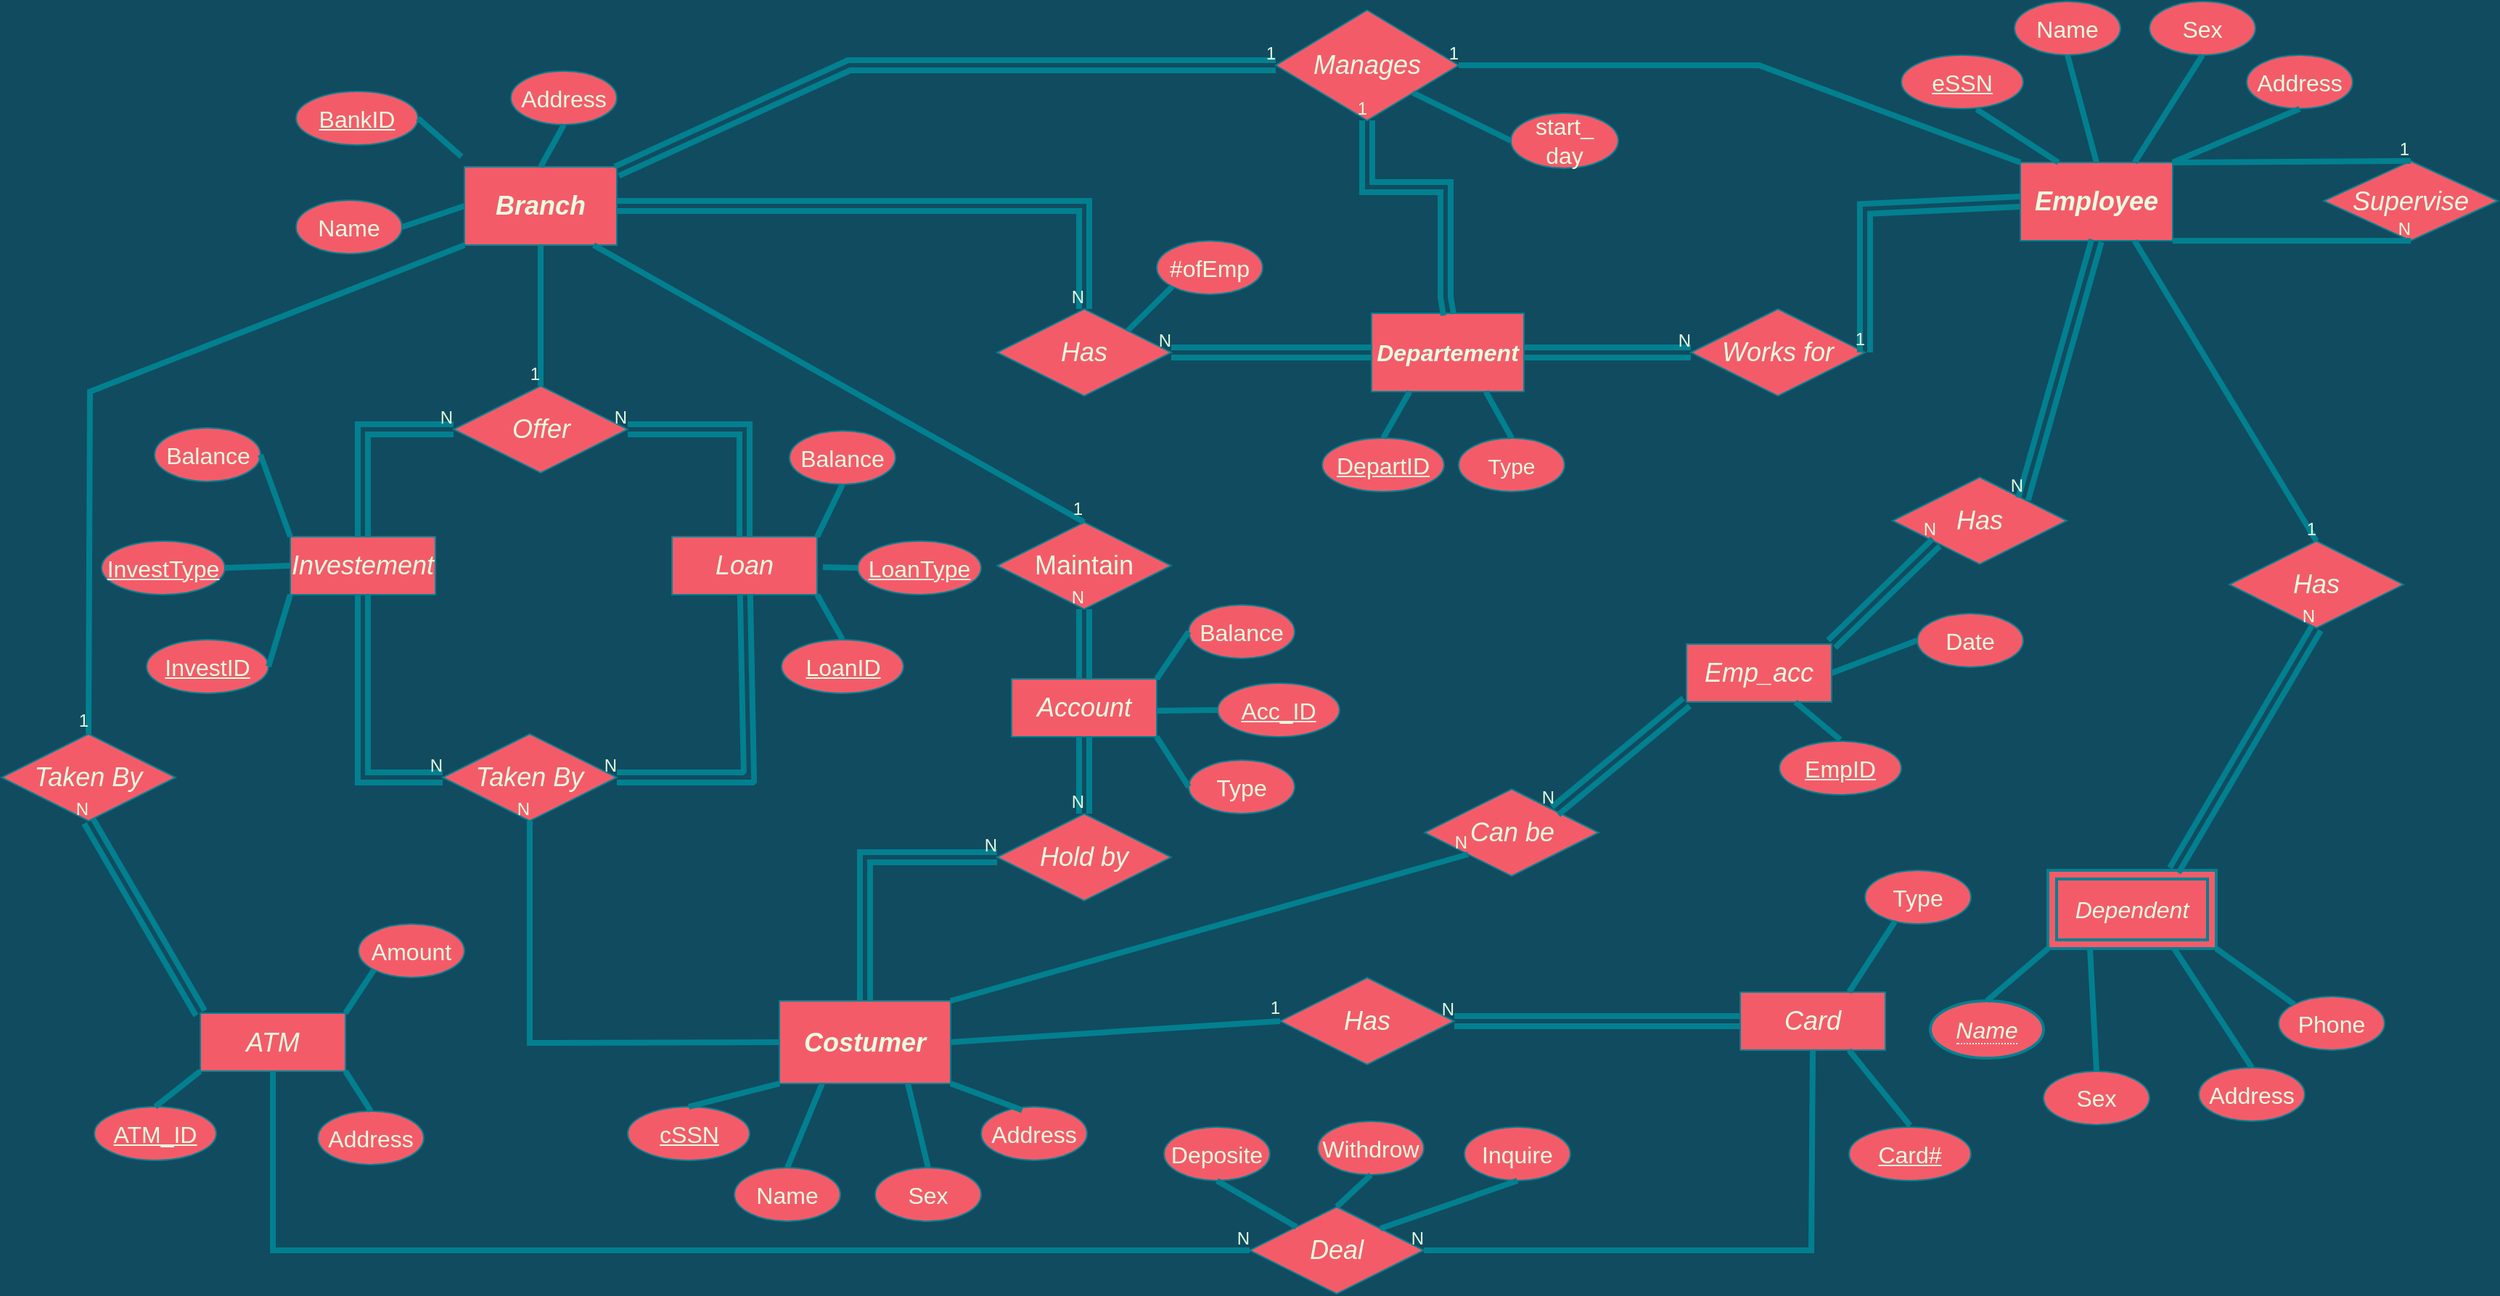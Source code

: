 <mxfile version="13.10.2" type="github">
  <diagram id="R2lEEEUBdFMjLlhIrx00" name="Page-1">
    <mxGraphModel dx="2525" dy="1719" grid="0" gridSize="10" guides="1" tooltips="1" connect="1" arrows="1" fold="1" page="0" pageScale="1" pageWidth="1100" pageHeight="850" background="#114B5F" math="0" shadow="0" extFonts="Permanent Marker^https://fonts.googleapis.com/css?family=Permanent+Marker">
      <root>
        <mxCell id="0" />
        <mxCell id="1" parent="0" />
        <mxCell id="BBe3EE57aWuY_gIeYWjr-1" value="&lt;h3&gt;&lt;font size=&quot;1&quot;&gt;&lt;i style=&quot;font-size: 18px&quot;&gt;Branch&lt;/i&gt;&lt;/font&gt;&lt;/h3&gt;" style="whiteSpace=wrap;html=1;align=center;rounded=0;sketch=0;strokeColor=#028090;fillColor=#F45B69;fontColor=#E4FDE1;" vertex="1" parent="1">
          <mxGeometry x="-215" y="-311" width="105" height="54" as="geometry" />
        </mxCell>
        <mxCell id="BBe3EE57aWuY_gIeYWjr-3" value="&lt;h3&gt;&lt;font size=&quot;1&quot;&gt;&lt;i style=&quot;font-size: 16px&quot;&gt;Departement&lt;/i&gt;&lt;/font&gt;&lt;/h3&gt;" style="whiteSpace=wrap;html=1;align=center;rounded=0;sketch=0;strokeColor=#028090;fillColor=#F45B69;fontColor=#E4FDE1;" vertex="1" parent="1">
          <mxGeometry x="410" y="-210" width="105" height="54" as="geometry" />
        </mxCell>
        <mxCell id="BBe3EE57aWuY_gIeYWjr-4" value="&lt;h3&gt;&lt;font size=&quot;1&quot;&gt;&lt;i style=&quot;font-size: 18px&quot;&gt;Employee&lt;/i&gt;&lt;/font&gt;&lt;/h3&gt;" style="whiteSpace=wrap;html=1;align=center;rounded=0;sketch=0;strokeColor=#028090;fillColor=#F45B69;fontColor=#E4FDE1;" vertex="1" parent="1">
          <mxGeometry x="857" y="-314" width="105" height="54" as="geometry" />
        </mxCell>
        <mxCell id="BBe3EE57aWuY_gIeYWjr-5" value="&lt;font size=&quot;1&quot;&gt;&lt;i style=&quot;font-size: 18px&quot;&gt;Manages&lt;/i&gt;&lt;/font&gt;" style="shape=rhombus;perimeter=rhombusPerimeter;whiteSpace=wrap;html=1;align=center;rounded=0;sketch=0;strokeColor=#028090;fillColor=#F45B69;fontColor=#E4FDE1;" vertex="1" parent="1">
          <mxGeometry x="344" y="-419" width="126" height="76" as="geometry" />
        </mxCell>
        <mxCell id="BBe3EE57aWuY_gIeYWjr-7" value="" style="endArrow=none;html=1;rounded=0;strokeColor=#028090;fillColor=#F45B69;fontColor=#E4FDE1;exitX=0;exitY=0;exitDx=0;exitDy=0;fontSize=14;shadow=0;sketch=0;strokeWidth=4;entryX=1;entryY=0.5;entryDx=0;entryDy=0;labelBackgroundColor=#114B5F;" edge="1" parent="1" source="BBe3EE57aWuY_gIeYWjr-4" target="BBe3EE57aWuY_gIeYWjr-5">
          <mxGeometry relative="1" as="geometry">
            <mxPoint x="461" y="-28" as="sourcePoint" />
            <mxPoint x="603" y="-350" as="targetPoint" />
            <Array as="points">
              <mxPoint x="677" y="-381" />
            </Array>
          </mxGeometry>
        </mxCell>
        <mxCell id="BBe3EE57aWuY_gIeYWjr-8" value="1" style="resizable=0;html=1;align=right;verticalAlign=bottom;fillColor=#F45B69;strokeColor=#028090;fontColor=#E4FDE1;" connectable="0" vertex="1" parent="BBe3EE57aWuY_gIeYWjr-7">
          <mxGeometry x="1" relative="1" as="geometry" />
        </mxCell>
        <mxCell id="BBe3EE57aWuY_gIeYWjr-13" value="" style="shape=link;html=1;rounded=0;shadow=0;strokeColor=#028090;strokeWidth=4;fillColor=#F45B69;fontSize=14;fontColor=#E4FDE1;entryX=0;entryY=0.5;entryDx=0;entryDy=0;labelBackgroundColor=#114B5F;" edge="1" parent="1" source="BBe3EE57aWuY_gIeYWjr-1" target="BBe3EE57aWuY_gIeYWjr-5">
          <mxGeometry relative="1" as="geometry">
            <mxPoint x="120" y="-305" as="sourcePoint" />
            <mxPoint x="280" y="-305" as="targetPoint" />
            <Array as="points">
              <mxPoint x="50" y="-381" />
            </Array>
          </mxGeometry>
        </mxCell>
        <mxCell id="BBe3EE57aWuY_gIeYWjr-14" value="1" style="resizable=0;html=1;align=right;verticalAlign=bottom;fillColor=#F45B69;strokeColor=#028090;fontColor=#E4FDE1;" connectable="0" vertex="1" parent="BBe3EE57aWuY_gIeYWjr-13">
          <mxGeometry x="1" relative="1" as="geometry" />
        </mxCell>
        <mxCell id="BBe3EE57aWuY_gIeYWjr-15" value="" style="shape=link;html=1;rounded=0;shadow=0;strokeColor=#028090;strokeWidth=4;fillColor=#F45B69;fontSize=14;fontColor=#E4FDE1;exitX=0.505;exitY=0.019;exitDx=0;exitDy=0;exitPerimeter=0;entryX=0.5;entryY=1;entryDx=0;entryDy=0;labelBackgroundColor=#114B5F;" edge="1" parent="1" source="BBe3EE57aWuY_gIeYWjr-3" target="BBe3EE57aWuY_gIeYWjr-5">
          <mxGeometry relative="1" as="geometry">
            <mxPoint x="382" y="-28" as="sourcePoint" />
            <mxPoint x="542" y="-28" as="targetPoint" />
            <Array as="points">
              <mxPoint x="461" y="-221" />
              <mxPoint x="461" y="-297" />
              <mxPoint x="407" y="-297" />
            </Array>
          </mxGeometry>
        </mxCell>
        <mxCell id="BBe3EE57aWuY_gIeYWjr-16" value="1" style="resizable=0;html=1;align=right;verticalAlign=bottom;fillColor=#F45B69;strokeColor=#028090;fontColor=#E4FDE1;" connectable="0" vertex="1" parent="BBe3EE57aWuY_gIeYWjr-15">
          <mxGeometry x="1" relative="1" as="geometry" />
        </mxCell>
        <mxCell id="BBe3EE57aWuY_gIeYWjr-19" value="&lt;i&gt;&lt;font style=&quot;font-size: 18px&quot;&gt;Has&lt;/font&gt;&lt;br&gt;&lt;/i&gt;" style="shape=rhombus;perimeter=rhombusPerimeter;whiteSpace=wrap;html=1;align=center;rounded=0;sketch=0;strokeColor=#028090;fillColor=#F45B69;fontSize=14;fontColor=#E4FDE1;" vertex="1" parent="1">
          <mxGeometry x="152" y="-213" width="120" height="60" as="geometry" />
        </mxCell>
        <mxCell id="BBe3EE57aWuY_gIeYWjr-20" value="&lt;i&gt;&lt;font style=&quot;font-size: 18px&quot;&gt;Works for&lt;/font&gt;&lt;/i&gt;" style="shape=rhombus;perimeter=rhombusPerimeter;whiteSpace=wrap;html=1;align=center;rounded=0;sketch=0;strokeColor=#028090;fillColor=#F45B69;fontSize=14;fontColor=#E4FDE1;" vertex="1" parent="1">
          <mxGeometry x="630" y="-213" width="120" height="60" as="geometry" />
        </mxCell>
        <mxCell id="BBe3EE57aWuY_gIeYWjr-24" value="" style="shape=link;html=1;rounded=0;shadow=0;strokeColor=#028090;strokeWidth=4;fillColor=#F45B69;fontSize=14;fontColor=#E4FDE1;entryX=1;entryY=0.5;entryDx=0;entryDy=0;exitX=0;exitY=0.5;exitDx=0;exitDy=0;labelBackgroundColor=#114B5F;" edge="1" parent="1" source="BBe3EE57aWuY_gIeYWjr-3" target="BBe3EE57aWuY_gIeYWjr-19">
          <mxGeometry relative="1" as="geometry">
            <mxPoint x="283" y="-21" as="sourcePoint" />
            <mxPoint x="443" y="-21" as="targetPoint" />
          </mxGeometry>
        </mxCell>
        <mxCell id="BBe3EE57aWuY_gIeYWjr-25" value="N" style="resizable=0;html=1;align=right;verticalAlign=bottom;fillColor=#F45B69;strokeColor=#028090;fontColor=#E4FDE1;" connectable="0" vertex="1" parent="BBe3EE57aWuY_gIeYWjr-24">
          <mxGeometry x="1" relative="1" as="geometry" />
        </mxCell>
        <mxCell id="BBe3EE57aWuY_gIeYWjr-26" value="" style="shape=link;html=1;rounded=0;shadow=0;strokeColor=#028090;strokeWidth=4;fillColor=#F45B69;fontSize=14;fontColor=#E4FDE1;entryX=0.5;entryY=0;entryDx=0;entryDy=0;exitX=1;exitY=0.5;exitDx=0;exitDy=0;labelBackgroundColor=#114B5F;" edge="1" parent="1" source="BBe3EE57aWuY_gIeYWjr-1" target="BBe3EE57aWuY_gIeYWjr-19">
          <mxGeometry relative="1" as="geometry">
            <mxPoint x="-42" y="-113" as="sourcePoint" />
            <mxPoint x="118" y="-113" as="targetPoint" />
            <Array as="points">
              <mxPoint x="212" y="-284" />
            </Array>
          </mxGeometry>
        </mxCell>
        <mxCell id="BBe3EE57aWuY_gIeYWjr-27" value="N" style="resizable=0;html=1;align=right;verticalAlign=bottom;fillColor=#F45B69;strokeColor=#028090;fontColor=#E4FDE1;" connectable="0" vertex="1" parent="BBe3EE57aWuY_gIeYWjr-26">
          <mxGeometry x="1" relative="1" as="geometry" />
        </mxCell>
        <mxCell id="BBe3EE57aWuY_gIeYWjr-28" value="" style="shape=link;html=1;rounded=0;shadow=0;strokeColor=#028090;strokeWidth=4;fillColor=#F45B69;fontSize=14;fontColor=#E4FDE1;exitX=1;exitY=0.5;exitDx=0;exitDy=0;entryX=0;entryY=0.5;entryDx=0;entryDy=0;labelBackgroundColor=#114B5F;" edge="1" parent="1" source="BBe3EE57aWuY_gIeYWjr-3" target="BBe3EE57aWuY_gIeYWjr-20">
          <mxGeometry relative="1" as="geometry">
            <mxPoint x="622" y="-183" as="sourcePoint" />
            <mxPoint x="607" y="-252" as="targetPoint" />
            <Array as="points" />
          </mxGeometry>
        </mxCell>
        <mxCell id="BBe3EE57aWuY_gIeYWjr-29" value="N" style="resizable=0;html=1;align=right;verticalAlign=bottom;fillColor=#F45B69;strokeColor=#028090;fontColor=#E4FDE1;" connectable="0" vertex="1" parent="BBe3EE57aWuY_gIeYWjr-28">
          <mxGeometry x="1" relative="1" as="geometry" />
        </mxCell>
        <mxCell id="BBe3EE57aWuY_gIeYWjr-30" value="" style="shape=link;html=1;rounded=0;shadow=0;strokeColor=#028090;strokeWidth=4;fillColor=#F45B69;fontSize=14;fontColor=#E4FDE1;entryX=1;entryY=0.5;entryDx=0;entryDy=0;exitX=0;exitY=0.5;exitDx=0;exitDy=0;labelBackgroundColor=#114B5F;" edge="1" parent="1" source="BBe3EE57aWuY_gIeYWjr-4" target="BBe3EE57aWuY_gIeYWjr-20">
          <mxGeometry relative="1" as="geometry">
            <mxPoint x="756" y="-85" as="sourcePoint" />
            <mxPoint x="916" y="-85" as="targetPoint" />
            <Array as="points">
              <mxPoint x="750" y="-282" />
            </Array>
          </mxGeometry>
        </mxCell>
        <mxCell id="BBe3EE57aWuY_gIeYWjr-31" value="1" style="resizable=0;html=1;align=right;verticalAlign=bottom;fillColor=#F45B69;strokeColor=#028090;fontColor=#E4FDE1;" connectable="0" vertex="1" parent="BBe3EE57aWuY_gIeYWjr-30">
          <mxGeometry x="1" relative="1" as="geometry" />
        </mxCell>
        <mxCell id="BBe3EE57aWuY_gIeYWjr-33" value="&lt;i&gt;&lt;font style=&quot;font-size: 18px&quot;&gt;Investement&lt;/font&gt;&lt;/i&gt;" style="whiteSpace=wrap;html=1;align=center;rounded=0;sketch=0;strokeColor=#028090;fillColor=#F45B69;fontSize=14;fontColor=#E4FDE1;" vertex="1" parent="1">
          <mxGeometry x="-335" y="-56" width="100" height="40" as="geometry" />
        </mxCell>
        <mxCell id="BBe3EE57aWuY_gIeYWjr-34" value="&lt;i&gt;&lt;font style=&quot;font-size: 18px&quot;&gt;Loan&lt;/font&gt;&lt;/i&gt;" style="whiteSpace=wrap;html=1;align=center;rounded=0;sketch=0;strokeColor=#028090;fillColor=#F45B69;fontSize=14;fontColor=#E4FDE1;" vertex="1" parent="1">
          <mxGeometry x="-72" y="-56" width="100" height="40" as="geometry" />
        </mxCell>
        <mxCell id="BBe3EE57aWuY_gIeYWjr-35" value="&lt;i&gt;&lt;font style=&quot;font-size: 18px&quot;&gt;Account&lt;/font&gt;&lt;/i&gt;" style="whiteSpace=wrap;html=1;align=center;rounded=0;sketch=0;strokeColor=#028090;fillColor=#F45B69;fontSize=14;fontColor=#E4FDE1;" vertex="1" parent="1">
          <mxGeometry x="162" y="42" width="100" height="40" as="geometry" />
        </mxCell>
        <mxCell id="BBe3EE57aWuY_gIeYWjr-36" value="&lt;i&gt;&lt;font style=&quot;font-size: 18px&quot;&gt;Offer&lt;/font&gt;&lt;br&gt;&lt;/i&gt;" style="shape=rhombus;perimeter=rhombusPerimeter;whiteSpace=wrap;html=1;align=center;rounded=0;sketch=0;strokeColor=#028090;fillColor=#F45B69;fontSize=14;fontColor=#E4FDE1;" vertex="1" parent="1">
          <mxGeometry x="-222.5" y="-160" width="120" height="60" as="geometry" />
        </mxCell>
        <mxCell id="BBe3EE57aWuY_gIeYWjr-37" value="&lt;font style=&quot;font-size: 18px&quot;&gt;Maintain&lt;/font&gt;" style="shape=rhombus;perimeter=rhombusPerimeter;whiteSpace=wrap;html=1;align=center;rounded=0;sketch=0;strokeColor=#028090;fillColor=#F45B69;fontSize=14;fontColor=#E4FDE1;" vertex="1" parent="1">
          <mxGeometry x="152" y="-66" width="120" height="60" as="geometry" />
        </mxCell>
        <mxCell id="BBe3EE57aWuY_gIeYWjr-42" value="" style="shape=link;html=1;rounded=0;shadow=0;strokeColor=#028090;strokeWidth=4;fillColor=#F45B69;fontSize=14;fontColor=#E4FDE1;entryX=0;entryY=0.5;entryDx=0;entryDy=0;labelBackgroundColor=#114B5F;" edge="1" parent="1" source="BBe3EE57aWuY_gIeYWjr-33" target="BBe3EE57aWuY_gIeYWjr-36">
          <mxGeometry relative="1" as="geometry">
            <mxPoint x="-125" y="-58" as="sourcePoint" />
            <mxPoint x="5" y="-98" as="targetPoint" />
            <Array as="points">
              <mxPoint x="-285" y="-130" />
            </Array>
          </mxGeometry>
        </mxCell>
        <mxCell id="BBe3EE57aWuY_gIeYWjr-43" value="N" style="resizable=0;html=1;align=right;verticalAlign=bottom;fillColor=#F45B69;strokeColor=#028090;fontColor=#E4FDE1;" connectable="0" vertex="1" parent="BBe3EE57aWuY_gIeYWjr-42">
          <mxGeometry x="1" relative="1" as="geometry" />
        </mxCell>
        <mxCell id="BBe3EE57aWuY_gIeYWjr-44" value="" style="shape=link;html=1;rounded=0;shadow=0;strokeColor=#028090;strokeWidth=4;fillColor=#F45B69;fontSize=14;fontColor=#E4FDE1;entryX=1;entryY=0.5;entryDx=0;entryDy=0;exitX=0.5;exitY=0;exitDx=0;exitDy=0;labelBackgroundColor=#114B5F;" edge="1" parent="1" source="BBe3EE57aWuY_gIeYWjr-34" target="BBe3EE57aWuY_gIeYWjr-36">
          <mxGeometry relative="1" as="geometry">
            <mxPoint x="71" y="-102" as="sourcePoint" />
            <mxPoint x="231" y="-102" as="targetPoint" />
            <Array as="points">
              <mxPoint x="-22" y="-130" />
            </Array>
          </mxGeometry>
        </mxCell>
        <mxCell id="BBe3EE57aWuY_gIeYWjr-45" value="N" style="resizable=0;html=1;align=right;verticalAlign=bottom;fillColor=#F45B69;strokeColor=#028090;fontColor=#E4FDE1;" connectable="0" vertex="1" parent="BBe3EE57aWuY_gIeYWjr-44">
          <mxGeometry x="1" relative="1" as="geometry" />
        </mxCell>
        <mxCell id="BBe3EE57aWuY_gIeYWjr-51" value="" style="endArrow=none;html=1;rounded=0;shadow=0;strokeColor=#028090;strokeWidth=4;fillColor=#F45B69;fontSize=14;fontColor=#E4FDE1;entryX=0.5;entryY=0;entryDx=0;entryDy=0;labelBackgroundColor=#114B5F;" edge="1" parent="1" source="BBe3EE57aWuY_gIeYWjr-1" target="BBe3EE57aWuY_gIeYWjr-36">
          <mxGeometry relative="1" as="geometry">
            <mxPoint x="-21" y="-178" as="sourcePoint" />
            <mxPoint x="139" y="-178" as="targetPoint" />
          </mxGeometry>
        </mxCell>
        <mxCell id="BBe3EE57aWuY_gIeYWjr-52" value="1" style="resizable=0;html=1;align=right;verticalAlign=bottom;fillColor=#F45B69;strokeColor=#028090;fontColor=#E4FDE1;" connectable="0" vertex="1" parent="BBe3EE57aWuY_gIeYWjr-51">
          <mxGeometry x="1" relative="1" as="geometry" />
        </mxCell>
        <mxCell id="BBe3EE57aWuY_gIeYWjr-55" value="" style="endArrow=none;html=1;rounded=0;shadow=0;strokeColor=#028090;strokeWidth=4;fillColor=#F45B69;fontSize=14;fontColor=#E4FDE1;entryX=0.5;entryY=0;entryDx=0;entryDy=0;exitX=0.848;exitY=1;exitDx=0;exitDy=0;exitPerimeter=0;labelBackgroundColor=#114B5F;" edge="1" parent="1" source="BBe3EE57aWuY_gIeYWjr-1" target="BBe3EE57aWuY_gIeYWjr-37">
          <mxGeometry relative="1" as="geometry">
            <mxPoint x="73" y="-156" as="sourcePoint" />
            <mxPoint x="233" y="-156" as="targetPoint" />
            <Array as="points" />
          </mxGeometry>
        </mxCell>
        <mxCell id="BBe3EE57aWuY_gIeYWjr-56" value="1" style="resizable=0;html=1;align=right;verticalAlign=bottom;fillColor=#F45B69;strokeColor=#028090;fontColor=#E4FDE1;" connectable="0" vertex="1" parent="BBe3EE57aWuY_gIeYWjr-55">
          <mxGeometry x="1" relative="1" as="geometry" />
        </mxCell>
        <mxCell id="BBe3EE57aWuY_gIeYWjr-57" value="" style="shape=link;html=1;rounded=0;shadow=0;strokeColor=#028090;strokeWidth=4;fillColor=#F45B69;fontSize=14;fontColor=#E4FDE1;entryX=0.5;entryY=1;entryDx=0;entryDy=0;exitX=0.5;exitY=0;exitDx=0;exitDy=0;labelBackgroundColor=#114B5F;" edge="1" parent="1" source="BBe3EE57aWuY_gIeYWjr-35" target="BBe3EE57aWuY_gIeYWjr-37">
          <mxGeometry relative="1" as="geometry">
            <mxPoint x="191" y="12" as="sourcePoint" />
            <mxPoint x="351" y="12" as="targetPoint" />
          </mxGeometry>
        </mxCell>
        <mxCell id="BBe3EE57aWuY_gIeYWjr-58" value="N" style="resizable=0;html=1;align=right;verticalAlign=bottom;fillColor=#F45B69;strokeColor=#028090;fontColor=#E4FDE1;" connectable="0" vertex="1" parent="BBe3EE57aWuY_gIeYWjr-57">
          <mxGeometry x="1" relative="1" as="geometry" />
        </mxCell>
        <mxCell id="BBe3EE57aWuY_gIeYWjr-59" value="&lt;i&gt;&lt;font style=&quot;font-size: 18px&quot;&gt;Taken By&lt;/font&gt;&lt;/i&gt;" style="shape=rhombus;perimeter=rhombusPerimeter;whiteSpace=wrap;html=1;align=center;rounded=0;sketch=0;strokeColor=#028090;fillColor=#F45B69;fontSize=14;fontColor=#E4FDE1;" vertex="1" parent="1">
          <mxGeometry x="-230" y="80" width="120" height="60" as="geometry" />
        </mxCell>
        <mxCell id="BBe3EE57aWuY_gIeYWjr-60" value="&lt;i&gt;&lt;font style=&quot;font-size: 18px&quot;&gt;Hold by&lt;/font&gt;&lt;br&gt;&lt;/i&gt;" style="shape=rhombus;perimeter=rhombusPerimeter;whiteSpace=wrap;html=1;align=center;rounded=0;sketch=0;strokeColor=#028090;fillColor=#F45B69;fontSize=14;fontColor=#E4FDE1;" vertex="1" parent="1">
          <mxGeometry x="152" y="135" width="120" height="60" as="geometry" />
        </mxCell>
        <mxCell id="BBe3EE57aWuY_gIeYWjr-61" value="" style="shape=link;html=1;rounded=0;shadow=0;strokeColor=#028090;strokeWidth=4;fillColor=#F45B69;fontSize=14;fontColor=#E4FDE1;entryX=0;entryY=0.5;entryDx=0;entryDy=0;exitX=0.5;exitY=1;exitDx=0;exitDy=0;labelBackgroundColor=#114B5F;" edge="1" parent="1" source="BBe3EE57aWuY_gIeYWjr-33" target="BBe3EE57aWuY_gIeYWjr-59">
          <mxGeometry relative="1" as="geometry">
            <mxPoint x="-149" y="45" as="sourcePoint" />
            <mxPoint x="11" y="45" as="targetPoint" />
            <Array as="points">
              <mxPoint x="-285" y="110" />
            </Array>
          </mxGeometry>
        </mxCell>
        <mxCell id="BBe3EE57aWuY_gIeYWjr-62" value="N" style="resizable=0;html=1;align=right;verticalAlign=bottom;fillColor=#F45B69;strokeColor=#028090;fontColor=#E4FDE1;" connectable="0" vertex="1" parent="BBe3EE57aWuY_gIeYWjr-61">
          <mxGeometry x="1" relative="1" as="geometry" />
        </mxCell>
        <mxCell id="BBe3EE57aWuY_gIeYWjr-63" value="" style="shape=link;html=1;rounded=0;shadow=0;strokeColor=#028090;strokeWidth=4;fillColor=#F45B69;fontSize=14;fontColor=#E4FDE1;entryX=1;entryY=0.5;entryDx=0;entryDy=0;labelBackgroundColor=#114B5F;" edge="1" parent="1" source="BBe3EE57aWuY_gIeYWjr-34" target="BBe3EE57aWuY_gIeYWjr-59">
          <mxGeometry relative="1" as="geometry">
            <mxPoint x="10" y="78" as="sourcePoint" />
            <mxPoint x="170" y="78" as="targetPoint" />
            <Array as="points">
              <mxPoint x="-19" y="110" />
            </Array>
          </mxGeometry>
        </mxCell>
        <mxCell id="BBe3EE57aWuY_gIeYWjr-64" value="N" style="resizable=0;html=1;align=right;verticalAlign=bottom;fillColor=#F45B69;strokeColor=#028090;fontColor=#E4FDE1;" connectable="0" vertex="1" parent="BBe3EE57aWuY_gIeYWjr-63">
          <mxGeometry x="1" relative="1" as="geometry" />
        </mxCell>
        <mxCell id="BBe3EE57aWuY_gIeYWjr-67" value="" style="shape=link;html=1;rounded=0;shadow=0;strokeColor=#028090;strokeWidth=4;fillColor=#F45B69;fontSize=14;fontColor=#E4FDE1;entryX=0.5;entryY=0;entryDx=0;entryDy=0;labelBackgroundColor=#114B5F;" edge="1" parent="1" source="BBe3EE57aWuY_gIeYWjr-35" target="BBe3EE57aWuY_gIeYWjr-60">
          <mxGeometry relative="1" as="geometry">
            <mxPoint x="190" y="113" as="sourcePoint" />
            <mxPoint x="350" y="113" as="targetPoint" />
          </mxGeometry>
        </mxCell>
        <mxCell id="BBe3EE57aWuY_gIeYWjr-68" value="N" style="resizable=0;html=1;align=right;verticalAlign=bottom;fillColor=#F45B69;strokeColor=#028090;fontColor=#E4FDE1;" connectable="0" vertex="1" parent="BBe3EE57aWuY_gIeYWjr-67">
          <mxGeometry x="1" relative="1" as="geometry" />
        </mxCell>
        <mxCell id="BBe3EE57aWuY_gIeYWjr-69" value="&lt;i&gt;&lt;font size=&quot;1&quot;&gt;&lt;b style=&quot;font-size: 18px&quot;&gt;Costumer&lt;/b&gt;&lt;/font&gt;&lt;/i&gt;" style="whiteSpace=wrap;html=1;align=center;rounded=0;sketch=0;strokeColor=#028090;fillColor=#F45B69;fontSize=14;fontColor=#E4FDE1;" vertex="1" parent="1">
          <mxGeometry x="2" y="264" width="118" height="57" as="geometry" />
        </mxCell>
        <mxCell id="BBe3EE57aWuY_gIeYWjr-70" value="" style="shape=link;html=1;rounded=0;shadow=0;strokeColor=#028090;strokeWidth=4;fillColor=#F45B69;fontSize=14;fontColor=#E4FDE1;exitX=0.5;exitY=0;exitDx=0;exitDy=0;entryX=0;entryY=0.5;entryDx=0;entryDy=0;labelBackgroundColor=#114B5F;" edge="1" parent="1" source="BBe3EE57aWuY_gIeYWjr-69" target="BBe3EE57aWuY_gIeYWjr-60">
          <mxGeometry relative="1" as="geometry">
            <mxPoint x="159" y="274" as="sourcePoint" />
            <mxPoint x="280" y="247" as="targetPoint" />
            <Array as="points">
              <mxPoint x="61" y="165" />
            </Array>
          </mxGeometry>
        </mxCell>
        <mxCell id="BBe3EE57aWuY_gIeYWjr-71" value="N" style="resizable=0;html=1;align=right;verticalAlign=bottom;direction=north;fillColor=#F45B69;strokeColor=#028090;fontColor=#E4FDE1;" connectable="0" vertex="1" parent="BBe3EE57aWuY_gIeYWjr-70">
          <mxGeometry x="1" relative="1" as="geometry" />
        </mxCell>
        <mxCell id="BBe3EE57aWuY_gIeYWjr-72" value="" style="endArrow=none;html=1;rounded=0;shadow=0;strokeColor=#028090;strokeWidth=4;fillColor=#F45B69;fontSize=14;fontColor=#E4FDE1;entryX=0.5;entryY=1;entryDx=0;entryDy=0;exitX=0;exitY=0.5;exitDx=0;exitDy=0;labelBackgroundColor=#114B5F;" edge="1" parent="1" source="BBe3EE57aWuY_gIeYWjr-69" target="BBe3EE57aWuY_gIeYWjr-59">
          <mxGeometry relative="1" as="geometry">
            <mxPoint x="-180" y="245" as="sourcePoint" />
            <mxPoint x="-20" y="245" as="targetPoint" />
            <Array as="points">
              <mxPoint x="-170" y="293" />
            </Array>
          </mxGeometry>
        </mxCell>
        <mxCell id="BBe3EE57aWuY_gIeYWjr-73" value="N" style="resizable=0;html=1;align=right;verticalAlign=bottom;fillColor=#F45B69;strokeColor=#028090;fontColor=#E4FDE1;" connectable="0" vertex="1" parent="BBe3EE57aWuY_gIeYWjr-72">
          <mxGeometry x="1" relative="1" as="geometry" />
        </mxCell>
        <mxCell id="BBe3EE57aWuY_gIeYWjr-75" value="&lt;font style=&quot;font-size: 16px&quot;&gt;cSSN&lt;/font&gt;" style="ellipse;whiteSpace=wrap;html=1;align=center;fontStyle=4;rounded=0;sketch=0;strokeColor=#028090;fillColor=#F45B69;fontSize=14;fontColor=#E4FDE1;" vertex="1" parent="1">
          <mxGeometry x="-102.5" y="337" width="84" height="37" as="geometry" />
        </mxCell>
        <mxCell id="BBe3EE57aWuY_gIeYWjr-77" value="&lt;font style=&quot;font-size: 16px&quot;&gt;Name&lt;/font&gt;" style="ellipse;whiteSpace=wrap;html=1;align=center;rounded=0;sketch=0;strokeColor=#028090;fillColor=#F45B69;fontSize=14;fontColor=#E4FDE1;" vertex="1" parent="1">
          <mxGeometry x="-29" y="379" width="73" height="37" as="geometry" />
        </mxCell>
        <mxCell id="BBe3EE57aWuY_gIeYWjr-80" value="&lt;font style=&quot;font-size: 16px&quot;&gt;Sex&lt;/font&gt;" style="ellipse;whiteSpace=wrap;html=1;align=center;rounded=0;sketch=0;strokeColor=#028090;fillColor=#F45B69;fontSize=14;fontColor=#E4FDE1;" vertex="1" parent="1">
          <mxGeometry x="68" y="379" width="73" height="37" as="geometry" />
        </mxCell>
        <mxCell id="BBe3EE57aWuY_gIeYWjr-81" value="&lt;font style=&quot;font-size: 16px&quot;&gt;Address&lt;/font&gt;" style="ellipse;whiteSpace=wrap;html=1;align=center;rounded=0;sketch=0;strokeColor=#028090;fillColor=#F45B69;fontSize=14;fontColor=#E4FDE1;" vertex="1" parent="1">
          <mxGeometry x="141" y="337" width="73" height="37" as="geometry" />
        </mxCell>
        <mxCell id="BBe3EE57aWuY_gIeYWjr-82" value="" style="endArrow=none;html=1;rounded=0;shadow=0;strokeColor=#028090;strokeWidth=4;fillColor=#F45B69;fontSize=14;fontColor=#E4FDE1;exitX=0.5;exitY=0;exitDx=0;exitDy=0;entryX=0;entryY=1;entryDx=0;entryDy=0;labelBackgroundColor=#114B5F;" edge="1" parent="1" source="BBe3EE57aWuY_gIeYWjr-75" target="BBe3EE57aWuY_gIeYWjr-69">
          <mxGeometry relative="1" as="geometry">
            <mxPoint x="-56" y="325" as="sourcePoint" />
            <mxPoint x="104" y="325" as="targetPoint" />
          </mxGeometry>
        </mxCell>
        <mxCell id="BBe3EE57aWuY_gIeYWjr-83" value="" style="endArrow=none;html=1;rounded=0;shadow=0;strokeColor=#028090;strokeWidth=4;fillColor=#F45B69;fontSize=14;fontColor=#E4FDE1;exitX=0.5;exitY=0;exitDx=0;exitDy=0;entryX=0.25;entryY=1;entryDx=0;entryDy=0;labelBackgroundColor=#114B5F;" edge="1" parent="1" source="BBe3EE57aWuY_gIeYWjr-77" target="BBe3EE57aWuY_gIeYWjr-69">
          <mxGeometry relative="1" as="geometry">
            <mxPoint x="-18.5" y="355.5" as="sourcePoint" />
            <mxPoint x="141.5" y="355.5" as="targetPoint" />
          </mxGeometry>
        </mxCell>
        <mxCell id="BBe3EE57aWuY_gIeYWjr-84" value="" style="endArrow=none;html=1;rounded=0;shadow=0;strokeColor=#028090;strokeWidth=4;fillColor=#F45B69;fontSize=14;fontColor=#E4FDE1;entryX=0.5;entryY=0;entryDx=0;entryDy=0;exitX=0.75;exitY=1;exitDx=0;exitDy=0;labelBackgroundColor=#114B5F;" edge="1" parent="1" source="BBe3EE57aWuY_gIeYWjr-69" target="BBe3EE57aWuY_gIeYWjr-80">
          <mxGeometry relative="1" as="geometry">
            <mxPoint x="65" y="352" as="sourcePoint" />
            <mxPoint x="225" y="352" as="targetPoint" />
          </mxGeometry>
        </mxCell>
        <mxCell id="BBe3EE57aWuY_gIeYWjr-85" value="" style="endArrow=none;html=1;rounded=0;shadow=0;strokeColor=#028090;strokeWidth=4;fillColor=#F45B69;fontSize=14;fontColor=#E4FDE1;exitX=1;exitY=1;exitDx=0;exitDy=0;entryX=0.387;entryY=0.063;entryDx=0;entryDy=0;entryPerimeter=0;labelBackgroundColor=#114B5F;" edge="1" parent="1" source="BBe3EE57aWuY_gIeYWjr-69" target="BBe3EE57aWuY_gIeYWjr-81">
          <mxGeometry relative="1" as="geometry">
            <mxPoint x="147" y="325" as="sourcePoint" />
            <mxPoint x="307" y="325" as="targetPoint" />
          </mxGeometry>
        </mxCell>
        <mxCell id="BBe3EE57aWuY_gIeYWjr-86" value="&lt;span style=&quot;font-size: 16px&quot;&gt;Balance&lt;/span&gt;" style="ellipse;whiteSpace=wrap;html=1;align=center;rounded=0;sketch=0;strokeColor=#028090;fillColor=#F45B69;fontSize=14;fontColor=#E4FDE1;" vertex="1" parent="1">
          <mxGeometry x="9" y="-129" width="73" height="37" as="geometry" />
        </mxCell>
        <mxCell id="BBe3EE57aWuY_gIeYWjr-89" value="" style="endArrow=none;html=1;rounded=0;shadow=0;strokeColor=#028090;strokeWidth=4;fillColor=#F45B69;fontSize=14;fontColor=#E4FDE1;entryX=0.5;entryY=0;entryDx=0;entryDy=0;exitX=1;exitY=1;exitDx=0;exitDy=0;labelBackgroundColor=#114B5F;" edge="1" parent="1" source="BBe3EE57aWuY_gIeYWjr-34" target="BBe3EE57aWuY_gIeYWjr-92">
          <mxGeometry relative="1" as="geometry">
            <mxPoint x="11" y="-5" as="sourcePoint" />
            <mxPoint x="45.5" y="22" as="targetPoint" />
          </mxGeometry>
        </mxCell>
        <mxCell id="BBe3EE57aWuY_gIeYWjr-90" value="" style="endArrow=none;html=1;rounded=0;shadow=0;strokeColor=#028090;strokeWidth=4;fillColor=#F45B69;fontSize=14;fontColor=#E4FDE1;entryX=0;entryY=0.5;entryDx=0;entryDy=0;labelBackgroundColor=#114B5F;" edge="1" parent="1" target="BBe3EE57aWuY_gIeYWjr-125">
          <mxGeometry relative="1" as="geometry">
            <mxPoint x="32" y="-35" as="sourcePoint" />
            <mxPoint x="58.0" y="-34.5" as="targetPoint" />
          </mxGeometry>
        </mxCell>
        <mxCell id="BBe3EE57aWuY_gIeYWjr-91" value="" style="endArrow=none;html=1;rounded=0;shadow=0;strokeColor=#028090;strokeWidth=4;fillColor=#F45B69;fontSize=14;fontColor=#E4FDE1;entryX=0.5;entryY=1;entryDx=0;entryDy=0;exitX=1;exitY=0;exitDx=0;exitDy=0;labelBackgroundColor=#114B5F;" edge="1" parent="1" source="BBe3EE57aWuY_gIeYWjr-34" target="BBe3EE57aWuY_gIeYWjr-86">
          <mxGeometry relative="1" as="geometry">
            <mxPoint x="7" y="-79" as="sourcePoint" />
            <mxPoint x="167" y="-79" as="targetPoint" />
          </mxGeometry>
        </mxCell>
        <mxCell id="BBe3EE57aWuY_gIeYWjr-92" value="&lt;font style=&quot;font-size: 16px&quot;&gt;LoanID&lt;/font&gt;" style="ellipse;whiteSpace=wrap;html=1;align=center;fontStyle=4;rounded=0;sketch=0;strokeColor=#028090;fillColor=#F45B69;fontSize=14;fontColor=#E4FDE1;" vertex="1" parent="1">
          <mxGeometry x="3.5" y="15" width="84" height="37" as="geometry" />
        </mxCell>
        <mxCell id="BBe3EE57aWuY_gIeYWjr-94" value="&lt;span style=&quot;font-size: 16px&quot;&gt;#ofEmp&lt;br&gt;&lt;/span&gt;" style="ellipse;whiteSpace=wrap;html=1;align=center;rounded=0;sketch=0;strokeColor=#028090;fillColor=#F45B69;fontSize=14;fontColor=#E4FDE1;" vertex="1" parent="1">
          <mxGeometry x="262" y="-260" width="73" height="37" as="geometry" />
        </mxCell>
        <mxCell id="BBe3EE57aWuY_gIeYWjr-95" value="" style="endArrow=none;html=1;rounded=0;shadow=0;strokeColor=#028090;strokeWidth=4;fillColor=#F45B69;fontSize=14;fontColor=#E4FDE1;exitX=1;exitY=0;exitDx=0;exitDy=0;entryX=0;entryY=1;entryDx=0;entryDy=0;labelBackgroundColor=#114B5F;" edge="1" parent="1" source="BBe3EE57aWuY_gIeYWjr-19" target="BBe3EE57aWuY_gIeYWjr-94">
          <mxGeometry relative="1" as="geometry">
            <mxPoint x="227" y="-211" as="sourcePoint" />
            <mxPoint x="387" y="-211" as="targetPoint" />
          </mxGeometry>
        </mxCell>
        <mxCell id="BBe3EE57aWuY_gIeYWjr-96" value="&lt;font style=&quot;font-size: 15px&quot;&gt;Type&lt;/font&gt;" style="ellipse;whiteSpace=wrap;html=1;align=center;rounded=0;sketch=0;strokeColor=#028090;fillColor=#F45B69;fontSize=14;fontColor=#E4FDE1;" vertex="1" parent="1">
          <mxGeometry x="470" y="-124" width="73" height="37" as="geometry" />
        </mxCell>
        <mxCell id="BBe3EE57aWuY_gIeYWjr-98" value="&lt;span style=&quot;font-size: 16px&quot;&gt;DepartID&lt;/span&gt;" style="ellipse;whiteSpace=wrap;html=1;align=center;fontStyle=4;rounded=0;sketch=0;strokeColor=#028090;fillColor=#F45B69;fontSize=14;fontColor=#E4FDE1;" vertex="1" parent="1">
          <mxGeometry x="376" y="-124" width="84" height="37" as="geometry" />
        </mxCell>
        <mxCell id="BBe3EE57aWuY_gIeYWjr-99" value="" style="endArrow=none;html=1;rounded=0;shadow=0;strokeColor=#028090;strokeWidth=4;fillColor=#F45B69;fontSize=14;fontColor=#E4FDE1;entryX=0.5;entryY=0;entryDx=0;entryDy=0;exitX=0.25;exitY=1;exitDx=0;exitDy=0;labelBackgroundColor=#114B5F;" edge="1" parent="1" source="BBe3EE57aWuY_gIeYWjr-3" target="BBe3EE57aWuY_gIeYWjr-98">
          <mxGeometry relative="1" as="geometry">
            <mxPoint x="217" y="-135" as="sourcePoint" />
            <mxPoint x="377" y="-135" as="targetPoint" />
          </mxGeometry>
        </mxCell>
        <mxCell id="BBe3EE57aWuY_gIeYWjr-101" value="" style="endArrow=none;html=1;rounded=0;shadow=0;strokeColor=#028090;strokeWidth=4;fillColor=#F45B69;fontSize=14;fontColor=#E4FDE1;exitX=0.75;exitY=1;exitDx=0;exitDy=0;entryX=0.5;entryY=0;entryDx=0;entryDy=0;labelBackgroundColor=#114B5F;" edge="1" parent="1" source="BBe3EE57aWuY_gIeYWjr-3" target="BBe3EE57aWuY_gIeYWjr-96">
          <mxGeometry relative="1" as="geometry">
            <mxPoint x="469" y="-135" as="sourcePoint" />
            <mxPoint x="629" y="-135" as="targetPoint" />
          </mxGeometry>
        </mxCell>
        <mxCell id="BBe3EE57aWuY_gIeYWjr-103" value="&lt;font style=&quot;font-size: 16px&quot;&gt;Acc_ID&lt;/font&gt;" style="ellipse;whiteSpace=wrap;html=1;align=center;fontStyle=4;rounded=0;sketch=0;strokeColor=#028090;fillColor=#F45B69;fontSize=14;fontColor=#E4FDE1;" vertex="1" parent="1">
          <mxGeometry x="304" y="45" width="84" height="37" as="geometry" />
        </mxCell>
        <mxCell id="BBe3EE57aWuY_gIeYWjr-104" value="&lt;font style=&quot;font-size: 16px&quot;&gt;Balance&lt;/font&gt;" style="ellipse;whiteSpace=wrap;html=1;align=center;rounded=0;sketch=0;strokeColor=#028090;fillColor=#F45B69;fontSize=14;fontColor=#E4FDE1;" vertex="1" parent="1">
          <mxGeometry x="284" y="-9" width="73" height="37" as="geometry" />
        </mxCell>
        <mxCell id="BBe3EE57aWuY_gIeYWjr-105" value="&lt;font style=&quot;font-size: 16px&quot;&gt;Type&lt;/font&gt;" style="ellipse;whiteSpace=wrap;html=1;align=center;rounded=0;sketch=0;strokeColor=#028090;fillColor=#F45B69;fontSize=14;fontColor=#E4FDE1;" vertex="1" parent="1">
          <mxGeometry x="284" y="98" width="73" height="37" as="geometry" />
        </mxCell>
        <mxCell id="BBe3EE57aWuY_gIeYWjr-106" value="" style="endArrow=none;html=1;rounded=0;shadow=0;strokeColor=#028090;strokeWidth=4;fillColor=#F45B69;fontSize=14;fontColor=#E4FDE1;entryX=0;entryY=0.5;entryDx=0;entryDy=0;exitX=1;exitY=0;exitDx=0;exitDy=0;labelBackgroundColor=#114B5F;" edge="1" parent="1" source="BBe3EE57aWuY_gIeYWjr-35" target="BBe3EE57aWuY_gIeYWjr-104">
          <mxGeometry relative="1" as="geometry">
            <mxPoint x="232" y="35" as="sourcePoint" />
            <mxPoint x="392" y="35" as="targetPoint" />
          </mxGeometry>
        </mxCell>
        <mxCell id="BBe3EE57aWuY_gIeYWjr-107" value="" style="endArrow=none;html=1;rounded=0;shadow=0;strokeColor=#028090;strokeWidth=4;fillColor=#F45B69;fontSize=14;fontColor=#E4FDE1;entryX=0;entryY=0.5;entryDx=0;entryDy=0;labelBackgroundColor=#114B5F;" edge="1" parent="1" target="BBe3EE57aWuY_gIeYWjr-103">
          <mxGeometry relative="1" as="geometry">
            <mxPoint x="262" y="64" as="sourcePoint" />
            <mxPoint x="370" y="68" as="targetPoint" />
          </mxGeometry>
        </mxCell>
        <mxCell id="BBe3EE57aWuY_gIeYWjr-108" value="" style="endArrow=none;html=1;rounded=0;shadow=0;strokeColor=#028090;strokeWidth=4;fillColor=#F45B69;fontSize=14;fontColor=#E4FDE1;entryX=0;entryY=0.5;entryDx=0;entryDy=0;exitX=1;exitY=1;exitDx=0;exitDy=0;labelBackgroundColor=#114B5F;" edge="1" parent="1" source="BBe3EE57aWuY_gIeYWjr-35" target="BBe3EE57aWuY_gIeYWjr-105">
          <mxGeometry relative="1" as="geometry">
            <mxPoint x="221" y="102" as="sourcePoint" />
            <mxPoint x="381" y="102" as="targetPoint" />
          </mxGeometry>
        </mxCell>
        <mxCell id="BBe3EE57aWuY_gIeYWjr-109" value="&lt;span style=&quot;font-size: 16px&quot;&gt;start_&lt;br&gt;day&lt;br&gt;&lt;/span&gt;" style="ellipse;whiteSpace=wrap;html=1;align=center;rounded=0;sketch=0;strokeColor=#028090;fillColor=#F45B69;fontSize=14;fontColor=#E4FDE1;" vertex="1" parent="1">
          <mxGeometry x="506" y="-348" width="74" height="38" as="geometry" />
        </mxCell>
        <mxCell id="BBe3EE57aWuY_gIeYWjr-110" value="" style="endArrow=none;html=1;rounded=0;shadow=0;strokeColor=#028090;strokeWidth=4;fillColor=#F45B69;fontSize=14;fontColor=#E4FDE1;exitX=1;exitY=1;exitDx=0;exitDy=0;entryX=0;entryY=0.5;entryDx=0;entryDy=0;labelBackgroundColor=#114B5F;" edge="1" parent="1" source="BBe3EE57aWuY_gIeYWjr-5" target="BBe3EE57aWuY_gIeYWjr-109">
          <mxGeometry relative="1" as="geometry">
            <mxPoint x="454" y="-353" as="sourcePoint" />
            <mxPoint x="614" y="-353" as="targetPoint" />
          </mxGeometry>
        </mxCell>
        <mxCell id="BBe3EE57aWuY_gIeYWjr-111" value="&lt;font style=&quot;font-size: 16px&quot;&gt;Sex&lt;br&gt;&lt;/font&gt;" style="ellipse;whiteSpace=wrap;html=1;align=center;rounded=0;sketch=0;strokeColor=#028090;fillColor=#F45B69;fontSize=14;fontColor=#E4FDE1;" vertex="1" parent="1">
          <mxGeometry x="946" y="-425" width="73" height="37" as="geometry" />
        </mxCell>
        <mxCell id="BBe3EE57aWuY_gIeYWjr-113" value="&lt;font style=&quot;font-size: 16px&quot;&gt;Address&lt;br&gt;&lt;/font&gt;" style="ellipse;whiteSpace=wrap;html=1;align=center;rounded=0;sketch=0;strokeColor=#028090;fillColor=#F45B69;fontSize=14;fontColor=#E4FDE1;" vertex="1" parent="1">
          <mxGeometry x="-183" y="-377" width="73" height="37" as="geometry" />
        </mxCell>
        <mxCell id="BBe3EE57aWuY_gIeYWjr-115" value="&lt;font style=&quot;font-size: 16px&quot;&gt;BankID&lt;/font&gt;" style="ellipse;whiteSpace=wrap;html=1;align=center;fontStyle=4;rounded=0;sketch=0;strokeColor=#028090;fillColor=#F45B69;fontSize=14;fontColor=#E4FDE1;" vertex="1" parent="1">
          <mxGeometry x="-331" y="-363" width="84" height="37" as="geometry" />
        </mxCell>
        <mxCell id="BBe3EE57aWuY_gIeYWjr-116" value="&lt;font style=&quot;font-size: 16px&quot;&gt;Name&lt;/font&gt;" style="ellipse;whiteSpace=wrap;html=1;align=center;rounded=0;sketch=0;strokeColor=#028090;fillColor=#F45B69;fontSize=14;fontColor=#E4FDE1;" vertex="1" parent="1">
          <mxGeometry x="-331" y="-288" width="73" height="37" as="geometry" />
        </mxCell>
        <mxCell id="BBe3EE57aWuY_gIeYWjr-122" value="" style="endArrow=none;html=1;rounded=0;shadow=0;strokeColor=#028090;strokeWidth=4;fillColor=#F45B69;fontSize=14;fontColor=#E4FDE1;entryX=1;entryY=0.5;entryDx=0;entryDy=0;labelBackgroundColor=#114B5F;" edge="1" parent="1" target="BBe3EE57aWuY_gIeYWjr-115">
          <mxGeometry relative="1" as="geometry">
            <mxPoint x="-217" y="-318" as="sourcePoint" />
            <mxPoint x="516.0" y="-319" as="targetPoint" />
          </mxGeometry>
        </mxCell>
        <mxCell id="BBe3EE57aWuY_gIeYWjr-123" value="" style="endArrow=none;html=1;rounded=0;shadow=0;strokeColor=#028090;strokeWidth=4;fillColor=#F45B69;fontSize=14;fontColor=#E4FDE1;entryX=1;entryY=0.5;entryDx=0;entryDy=0;exitX=0;exitY=0.5;exitDx=0;exitDy=0;labelBackgroundColor=#114B5F;" edge="1" parent="1" source="BBe3EE57aWuY_gIeYWjr-1" target="BBe3EE57aWuY_gIeYWjr-116">
          <mxGeometry relative="1" as="geometry">
            <mxPoint x="-207.0" y="-308" as="sourcePoint" />
            <mxPoint x="-237.0" y="-334.5" as="targetPoint" />
          </mxGeometry>
        </mxCell>
        <mxCell id="BBe3EE57aWuY_gIeYWjr-124" value="" style="endArrow=none;html=1;rounded=0;shadow=0;strokeColor=#028090;strokeWidth=4;fillColor=#F45B69;fontSize=14;fontColor=#E4FDE1;entryX=0.5;entryY=0;entryDx=0;entryDy=0;exitX=0.5;exitY=1;exitDx=0;exitDy=0;labelBackgroundColor=#114B5F;" edge="1" parent="1" source="BBe3EE57aWuY_gIeYWjr-113" target="BBe3EE57aWuY_gIeYWjr-1">
          <mxGeometry relative="1" as="geometry">
            <mxPoint x="-197.0" y="-298" as="sourcePoint" />
            <mxPoint x="-227.0" y="-324.5" as="targetPoint" />
          </mxGeometry>
        </mxCell>
        <mxCell id="BBe3EE57aWuY_gIeYWjr-125" value="&lt;font style=&quot;font-size: 16px&quot;&gt;LoanType&lt;/font&gt;" style="ellipse;whiteSpace=wrap;html=1;align=center;fontStyle=4;rounded=0;sketch=0;strokeColor=#028090;fillColor=#F45B69;fontSize=14;fontColor=#E4FDE1;" vertex="1" parent="1">
          <mxGeometry x="56" y="-53" width="85" height="37" as="geometry" />
        </mxCell>
        <mxCell id="BBe3EE57aWuY_gIeYWjr-126" value="&lt;font style=&quot;font-size: 16px&quot;&gt;InvestID&lt;/font&gt;" style="ellipse;whiteSpace=wrap;html=1;align=center;fontStyle=4;rounded=0;sketch=0;strokeColor=#028090;fillColor=#F45B69;fontSize=14;fontColor=#E4FDE1;" vertex="1" parent="1">
          <mxGeometry x="-434" y="15" width="84" height="37" as="geometry" />
        </mxCell>
        <mxCell id="BBe3EE57aWuY_gIeYWjr-127" value="&lt;font style=&quot;font-size: 16px&quot;&gt;InvestType&lt;/font&gt;" style="ellipse;whiteSpace=wrap;html=1;align=center;fontStyle=4;rounded=0;sketch=0;strokeColor=#028090;fillColor=#F45B69;fontSize=14;fontColor=#E4FDE1;" vertex="1" parent="1">
          <mxGeometry x="-465" y="-53" width="85" height="37" as="geometry" />
        </mxCell>
        <mxCell id="BBe3EE57aWuY_gIeYWjr-129" value="&lt;span style=&quot;font-size: 16px&quot;&gt;Balance&lt;/span&gt;" style="ellipse;whiteSpace=wrap;html=1;align=center;rounded=0;sketch=0;strokeColor=#028090;fillColor=#F45B69;fontSize=14;fontColor=#E4FDE1;" vertex="1" parent="1">
          <mxGeometry x="-428.5" y="-131" width="73" height="37" as="geometry" />
        </mxCell>
        <mxCell id="BBe3EE57aWuY_gIeYWjr-130" value="" style="endArrow=none;html=1;rounded=0;shadow=0;strokeColor=#028090;strokeWidth=4;fillColor=#F45B69;fontSize=14;fontColor=#E4FDE1;entryX=1;entryY=0.5;entryDx=0;entryDy=0;exitX=0;exitY=0.5;exitDx=0;exitDy=0;labelBackgroundColor=#114B5F;" edge="1" parent="1" source="BBe3EE57aWuY_gIeYWjr-33" target="BBe3EE57aWuY_gIeYWjr-127">
          <mxGeometry relative="1" as="geometry">
            <mxPoint x="-205" y="-274" as="sourcePoint" />
            <mxPoint x="-248.0" y="-259.5" as="targetPoint" />
          </mxGeometry>
        </mxCell>
        <mxCell id="BBe3EE57aWuY_gIeYWjr-131" value="" style="endArrow=none;html=1;rounded=0;shadow=0;strokeColor=#028090;strokeWidth=4;fillColor=#F45B69;fontSize=14;fontColor=#E4FDE1;entryX=1;entryY=0.5;entryDx=0;entryDy=0;exitX=0;exitY=1;exitDx=0;exitDy=0;labelBackgroundColor=#114B5F;" edge="1" parent="1" source="BBe3EE57aWuY_gIeYWjr-33" target="BBe3EE57aWuY_gIeYWjr-126">
          <mxGeometry relative="1" as="geometry">
            <mxPoint x="-195" y="-264" as="sourcePoint" />
            <mxPoint x="-238.0" y="-249.5" as="targetPoint" />
          </mxGeometry>
        </mxCell>
        <mxCell id="BBe3EE57aWuY_gIeYWjr-132" value="" style="endArrow=none;html=1;rounded=0;shadow=0;strokeColor=#028090;strokeWidth=4;fillColor=#F45B69;fontSize=14;fontColor=#E4FDE1;entryX=1;entryY=0.5;entryDx=0;entryDy=0;exitX=0;exitY=0;exitDx=0;exitDy=0;labelBackgroundColor=#114B5F;" edge="1" parent="1" source="BBe3EE57aWuY_gIeYWjr-33" target="BBe3EE57aWuY_gIeYWjr-129">
          <mxGeometry relative="1" as="geometry">
            <mxPoint x="-185" y="-254" as="sourcePoint" />
            <mxPoint x="-228.0" y="-239.5" as="targetPoint" />
          </mxGeometry>
        </mxCell>
        <mxCell id="BBe3EE57aWuY_gIeYWjr-133" value="&lt;i&gt;&lt;font style=&quot;font-size: 18px&quot;&gt;ATM&lt;br&gt;&lt;/font&gt;&lt;/i&gt;" style="whiteSpace=wrap;html=1;align=center;rounded=0;sketch=0;strokeColor=#028090;fillColor=#F45B69;fontSize=14;fontColor=#E4FDE1;" vertex="1" parent="1">
          <mxGeometry x="-397" y="272.5" width="100" height="40" as="geometry" />
        </mxCell>
        <mxCell id="BBe3EE57aWuY_gIeYWjr-134" value="&lt;i&gt;&lt;font style=&quot;font-size: 18px&quot;&gt;Card&lt;/font&gt;&lt;/i&gt;" style="whiteSpace=wrap;html=1;align=center;rounded=0;sketch=0;strokeColor=#028090;fillColor=#F45B69;fontSize=14;fontColor=#E4FDE1;" vertex="1" parent="1">
          <mxGeometry x="664" y="258" width="100" height="40" as="geometry" />
        </mxCell>
        <mxCell id="BBe3EE57aWuY_gIeYWjr-135" value="&lt;i&gt;&lt;font style=&quot;font-size: 18px&quot;&gt;Taken By&lt;/font&gt;&lt;/i&gt;" style="shape=rhombus;perimeter=rhombusPerimeter;whiteSpace=wrap;html=1;align=center;rounded=0;sketch=0;strokeColor=#028090;fillColor=#F45B69;fontSize=14;fontColor=#E4FDE1;" vertex="1" parent="1">
          <mxGeometry x="-534" y="80" width="120" height="60" as="geometry" />
        </mxCell>
        <mxCell id="BBe3EE57aWuY_gIeYWjr-142" value="" style="shape=link;html=1;rounded=0;strokeColor=#028090;fillColor=#F45B69;fontColor=#E4FDE1;entryX=0.5;entryY=1;entryDx=0;entryDy=0;exitX=0;exitY=0;exitDx=0;exitDy=0;startSize=6;endSize=6;strokeWidth=4;labelBackgroundColor=#114B5F;" edge="1" parent="1" source="BBe3EE57aWuY_gIeYWjr-133" target="BBe3EE57aWuY_gIeYWjr-135">
          <mxGeometry relative="1" as="geometry">
            <mxPoint x="-503" y="209" as="sourcePoint" />
            <mxPoint x="-343" y="209" as="targetPoint" />
          </mxGeometry>
        </mxCell>
        <mxCell id="BBe3EE57aWuY_gIeYWjr-143" value="N" style="resizable=0;html=1;align=right;verticalAlign=bottom;fillColor=#F45B69;strokeColor=#028090;fontColor=#E4FDE1;" connectable="0" vertex="1" parent="BBe3EE57aWuY_gIeYWjr-142">
          <mxGeometry x="1" relative="1" as="geometry" />
        </mxCell>
        <mxCell id="BBe3EE57aWuY_gIeYWjr-144" value="" style="endArrow=none;html=1;rounded=0;strokeColor=#028090;strokeWidth=4;fillColor=#F45B69;fontColor=#E4FDE1;entryX=0.5;entryY=0;entryDx=0;entryDy=0;exitX=0;exitY=1;exitDx=0;exitDy=0;labelBackgroundColor=#114B5F;" edge="1" parent="1" source="BBe3EE57aWuY_gIeYWjr-1" target="BBe3EE57aWuY_gIeYWjr-135">
          <mxGeometry relative="1" as="geometry">
            <mxPoint x="-495" y="-183" as="sourcePoint" />
            <mxPoint x="-335" y="-183" as="targetPoint" />
            <Array as="points">
              <mxPoint x="-473" y="-156" />
            </Array>
          </mxGeometry>
        </mxCell>
        <mxCell id="BBe3EE57aWuY_gIeYWjr-145" value="1" style="resizable=0;html=1;align=right;verticalAlign=bottom;direction=south;fillColor=#F45B69;strokeColor=#028090;fontColor=#E4FDE1;" connectable="0" vertex="1" parent="BBe3EE57aWuY_gIeYWjr-144">
          <mxGeometry x="1" relative="1" as="geometry" />
        </mxCell>
        <mxCell id="BBe3EE57aWuY_gIeYWjr-146" value="&lt;i&gt;&lt;font style=&quot;font-size: 18px&quot;&gt;Deal&lt;/font&gt;&lt;/i&gt;" style="shape=rhombus;perimeter=rhombusPerimeter;whiteSpace=wrap;html=1;align=center;rounded=0;sketch=0;strokeColor=#028090;fillColor=#F45B69;fontSize=14;fontColor=#E4FDE1;" vertex="1" parent="1">
          <mxGeometry x="326" y="406" width="120" height="60" as="geometry" />
        </mxCell>
        <mxCell id="BBe3EE57aWuY_gIeYWjr-147" value="" style="endArrow=none;html=1;rounded=0;strokeColor=#028090;strokeWidth=4;fillColor=#F45B69;fontColor=#E4FDE1;entryX=0;entryY=0.5;entryDx=0;entryDy=0;exitX=0.5;exitY=1;exitDx=0;exitDy=0;labelBackgroundColor=#114B5F;" edge="1" parent="1" source="BBe3EE57aWuY_gIeYWjr-133" target="BBe3EE57aWuY_gIeYWjr-146">
          <mxGeometry relative="1" as="geometry">
            <mxPoint x="70" y="442" as="sourcePoint" />
            <mxPoint x="230" y="442" as="targetPoint" />
            <Array as="points">
              <mxPoint x="-347" y="436" />
            </Array>
          </mxGeometry>
        </mxCell>
        <mxCell id="BBe3EE57aWuY_gIeYWjr-148" value="N" style="resizable=0;html=1;align=right;verticalAlign=bottom;fillColor=#F45B69;strokeColor=#028090;fontColor=#E4FDE1;" connectable="0" vertex="1" parent="BBe3EE57aWuY_gIeYWjr-147">
          <mxGeometry x="1" relative="1" as="geometry" />
        </mxCell>
        <mxCell id="BBe3EE57aWuY_gIeYWjr-149" value="" style="endArrow=none;html=1;rounded=0;strokeColor=#028090;strokeWidth=4;fillColor=#F45B69;fontColor=#E4FDE1;entryX=1;entryY=0.5;entryDx=0;entryDy=0;exitX=0.5;exitY=1;exitDx=0;exitDy=0;labelBackgroundColor=#114B5F;" edge="1" parent="1" source="BBe3EE57aWuY_gIeYWjr-134" target="BBe3EE57aWuY_gIeYWjr-146">
          <mxGeometry relative="1" as="geometry">
            <mxPoint x="553" y="418" as="sourcePoint" />
            <mxPoint x="713" y="418" as="targetPoint" />
            <Array as="points">
              <mxPoint x="713" y="436" />
            </Array>
          </mxGeometry>
        </mxCell>
        <mxCell id="BBe3EE57aWuY_gIeYWjr-150" value="N" style="resizable=0;html=1;align=right;verticalAlign=bottom;fillColor=#F45B69;strokeColor=#028090;fontColor=#E4FDE1;" connectable="0" vertex="1" parent="BBe3EE57aWuY_gIeYWjr-149">
          <mxGeometry x="1" relative="1" as="geometry" />
        </mxCell>
        <mxCell id="BBe3EE57aWuY_gIeYWjr-151" value="&lt;font style=&quot;font-size: 16px&quot;&gt;Inquire&lt;/font&gt;" style="ellipse;whiteSpace=wrap;html=1;align=center;rounded=0;sketch=0;strokeColor=#028090;fillColor=#F45B69;fontSize=14;fontColor=#E4FDE1;" vertex="1" parent="1">
          <mxGeometry x="474" y="351" width="73" height="37" as="geometry" />
        </mxCell>
        <mxCell id="BBe3EE57aWuY_gIeYWjr-152" value="&lt;font style=&quot;font-size: 16px&quot;&gt;Withdrow&lt;/font&gt;" style="ellipse;whiteSpace=wrap;html=1;align=center;rounded=0;sketch=0;strokeColor=#028090;fillColor=#F45B69;fontSize=14;fontColor=#E4FDE1;" vertex="1" parent="1">
          <mxGeometry x="373" y="347" width="73" height="37" as="geometry" />
        </mxCell>
        <mxCell id="BBe3EE57aWuY_gIeYWjr-153" value="&lt;font style=&quot;font-size: 16px&quot;&gt;Deposite&lt;/font&gt;" style="ellipse;whiteSpace=wrap;html=1;align=center;rounded=0;sketch=0;strokeColor=#028090;fillColor=#F45B69;fontSize=14;fontColor=#E4FDE1;" vertex="1" parent="1">
          <mxGeometry x="267" y="351" width="73" height="37" as="geometry" />
        </mxCell>
        <mxCell id="BBe3EE57aWuY_gIeYWjr-154" value="" style="endArrow=none;html=1;rounded=0;shadow=0;strokeColor=#028090;strokeWidth=4;fillColor=#F45B69;fontSize=14;fontColor=#E4FDE1;entryX=1;entryY=0;entryDx=0;entryDy=0;exitX=0.5;exitY=1;exitDx=0;exitDy=0;labelBackgroundColor=#114B5F;" edge="1" parent="1" source="BBe3EE57aWuY_gIeYWjr-151" target="BBe3EE57aWuY_gIeYWjr-146">
          <mxGeometry relative="1" as="geometry">
            <mxPoint x="100.5" y="331" as="sourcePoint" />
            <mxPoint x="114.5" y="389" as="targetPoint" />
          </mxGeometry>
        </mxCell>
        <mxCell id="BBe3EE57aWuY_gIeYWjr-155" value="" style="endArrow=none;html=1;rounded=0;shadow=0;strokeColor=#028090;strokeWidth=4;fillColor=#F45B69;fontSize=14;fontColor=#E4FDE1;entryX=0.5;entryY=0;entryDx=0;entryDy=0;exitX=0.5;exitY=1;exitDx=0;exitDy=0;labelBackgroundColor=#114B5F;" edge="1" parent="1" source="BBe3EE57aWuY_gIeYWjr-152" target="BBe3EE57aWuY_gIeYWjr-146">
          <mxGeometry relative="1" as="geometry">
            <mxPoint x="110.5" y="341" as="sourcePoint" />
            <mxPoint x="124.5" y="399" as="targetPoint" />
          </mxGeometry>
        </mxCell>
        <mxCell id="BBe3EE57aWuY_gIeYWjr-156" value="" style="endArrow=none;html=1;rounded=0;shadow=0;strokeColor=#028090;strokeWidth=4;fillColor=#F45B69;fontSize=14;fontColor=#E4FDE1;entryX=0.5;entryY=1;entryDx=0;entryDy=0;labelBackgroundColor=#114B5F;" edge="1" parent="1" source="BBe3EE57aWuY_gIeYWjr-146" target="BBe3EE57aWuY_gIeYWjr-153">
          <mxGeometry relative="1" as="geometry">
            <mxPoint x="120.5" y="351" as="sourcePoint" />
            <mxPoint x="134.5" y="409" as="targetPoint" />
          </mxGeometry>
        </mxCell>
        <mxCell id="BBe3EE57aWuY_gIeYWjr-157" value="&lt;i&gt;&lt;font style=&quot;font-size: 18px&quot;&gt;Has&lt;/font&gt;&lt;/i&gt;" style="shape=rhombus;perimeter=rhombusPerimeter;whiteSpace=wrap;html=1;align=center;rounded=0;sketch=0;strokeColor=#028090;fillColor=#F45B69;fontSize=14;fontColor=#E4FDE1;" vertex="1" parent="1">
          <mxGeometry x="347" y="248" width="120" height="60" as="geometry" />
        </mxCell>
        <mxCell id="BBe3EE57aWuY_gIeYWjr-158" value="" style="shape=link;html=1;rounded=0;startSize=6;endSize=6;strokeColor=#028090;strokeWidth=4;fillColor=#F45B69;fontColor=#E4FDE1;entryX=1;entryY=0.5;entryDx=0;entryDy=0;exitX=0;exitY=0.5;exitDx=0;exitDy=0;labelBackgroundColor=#114B5F;" edge="1" parent="1" source="BBe3EE57aWuY_gIeYWjr-134" target="BBe3EE57aWuY_gIeYWjr-157">
          <mxGeometry relative="1" as="geometry">
            <mxPoint x="512" y="251" as="sourcePoint" />
            <mxPoint x="672" y="251" as="targetPoint" />
          </mxGeometry>
        </mxCell>
        <mxCell id="BBe3EE57aWuY_gIeYWjr-159" value="N" style="resizable=0;html=1;align=right;verticalAlign=bottom;fillColor=#F45B69;strokeColor=#028090;fontColor=#E4FDE1;" connectable="0" vertex="1" parent="BBe3EE57aWuY_gIeYWjr-158">
          <mxGeometry x="1" relative="1" as="geometry" />
        </mxCell>
        <mxCell id="BBe3EE57aWuY_gIeYWjr-160" value="" style="endArrow=none;html=1;rounded=0;strokeColor=#028090;strokeWidth=4;fillColor=#F45B69;fontColor=#E4FDE1;entryX=0;entryY=0.5;entryDx=0;entryDy=0;exitX=1;exitY=0.5;exitDx=0;exitDy=0;labelBackgroundColor=#114B5F;" edge="1" parent="1" source="BBe3EE57aWuY_gIeYWjr-69" target="BBe3EE57aWuY_gIeYWjr-157">
          <mxGeometry relative="1" as="geometry">
            <mxPoint x="189" y="241" as="sourcePoint" />
            <mxPoint x="349" y="241" as="targetPoint" />
          </mxGeometry>
        </mxCell>
        <mxCell id="BBe3EE57aWuY_gIeYWjr-161" value="1" style="resizable=0;html=1;align=right;verticalAlign=bottom;fillColor=#F45B69;strokeColor=#028090;fontColor=#E4FDE1;" connectable="0" vertex="1" parent="BBe3EE57aWuY_gIeYWjr-160">
          <mxGeometry x="1" relative="1" as="geometry" />
        </mxCell>
        <mxCell id="BBe3EE57aWuY_gIeYWjr-163" value="&lt;i&gt;&lt;font style=&quot;font-size: 18px&quot;&gt;Emp_acc&lt;/font&gt;&lt;/i&gt;" style="whiteSpace=wrap;html=1;align=center;rounded=0;sketch=0;strokeColor=#028090;fillColor=#F45B69;fontSize=14;fontColor=#E4FDE1;" vertex="1" parent="1">
          <mxGeometry x="627" y="18" width="100" height="40" as="geometry" />
        </mxCell>
        <mxCell id="BBe3EE57aWuY_gIeYWjr-164" value="&lt;i&gt;&lt;font style=&quot;font-size: 18px&quot;&gt;Can be&lt;/font&gt;&lt;/i&gt;" style="shape=rhombus;perimeter=rhombusPerimeter;whiteSpace=wrap;html=1;align=center;rounded=0;sketch=0;strokeColor=#028090;fillColor=#F45B69;fontSize=14;fontColor=#E4FDE1;" vertex="1" parent="1">
          <mxGeometry x="446.5" y="118" width="120" height="60" as="geometry" />
        </mxCell>
        <mxCell id="BBe3EE57aWuY_gIeYWjr-165" value="&lt;i&gt;&lt;font style=&quot;font-size: 18px&quot;&gt;Has&lt;/font&gt;&lt;/i&gt;" style="shape=rhombus;perimeter=rhombusPerimeter;whiteSpace=wrap;html=1;align=center;rounded=0;sketch=0;strokeColor=#028090;fillColor=#F45B69;fontSize=14;fontColor=#E4FDE1;" vertex="1" parent="1">
          <mxGeometry x="769" y="-97" width="120" height="60" as="geometry" />
        </mxCell>
        <mxCell id="BBe3EE57aWuY_gIeYWjr-166" value="" style="shape=link;html=1;rounded=0;startSize=6;endSize=6;strokeColor=#028090;strokeWidth=4;fillColor=#F45B69;fontColor=#E4FDE1;entryX=1;entryY=0;entryDx=0;entryDy=0;exitX=0;exitY=1;exitDx=0;exitDy=0;labelBackgroundColor=#114B5F;" edge="1" parent="1" source="BBe3EE57aWuY_gIeYWjr-163" target="BBe3EE57aWuY_gIeYWjr-164">
          <mxGeometry relative="1" as="geometry">
            <mxPoint x="448" y="62" as="sourcePoint" />
            <mxPoint x="608" y="62" as="targetPoint" />
          </mxGeometry>
        </mxCell>
        <mxCell id="BBe3EE57aWuY_gIeYWjr-167" value="N" style="resizable=0;html=1;align=right;verticalAlign=bottom;fillColor=#F45B69;strokeColor=#028090;fontColor=#E4FDE1;" connectable="0" vertex="1" parent="BBe3EE57aWuY_gIeYWjr-166">
          <mxGeometry x="1" relative="1" as="geometry" />
        </mxCell>
        <mxCell id="BBe3EE57aWuY_gIeYWjr-168" value="" style="shape=link;html=1;rounded=0;startSize=6;endSize=6;strokeColor=#028090;strokeWidth=4;fillColor=#F45B69;fontColor=#E4FDE1;exitX=1;exitY=0;exitDx=0;exitDy=0;entryX=0;entryY=1;entryDx=0;entryDy=0;labelBackgroundColor=#114B5F;" edge="1" parent="1" source="BBe3EE57aWuY_gIeYWjr-163" target="BBe3EE57aWuY_gIeYWjr-165">
          <mxGeometry relative="1" as="geometry">
            <mxPoint x="669" y="93.5" as="sourcePoint" />
            <mxPoint x="857" y="42" as="targetPoint" />
          </mxGeometry>
        </mxCell>
        <mxCell id="BBe3EE57aWuY_gIeYWjr-169" value="N" style="resizable=0;html=1;align=right;verticalAlign=bottom;fillColor=#F45B69;strokeColor=#028090;fontColor=#E4FDE1;" connectable="0" vertex="1" parent="BBe3EE57aWuY_gIeYWjr-168">
          <mxGeometry x="1" relative="1" as="geometry" />
        </mxCell>
        <mxCell id="BBe3EE57aWuY_gIeYWjr-170" value="" style="endArrow=none;html=1;rounded=0;strokeColor=#028090;strokeWidth=4;fillColor=#F45B69;fontColor=#E4FDE1;entryX=0;entryY=1;entryDx=0;entryDy=0;exitX=1;exitY=0;exitDx=0;exitDy=0;labelBackgroundColor=#114B5F;" edge="1" parent="1" source="BBe3EE57aWuY_gIeYWjr-69" target="BBe3EE57aWuY_gIeYWjr-164">
          <mxGeometry relative="1" as="geometry">
            <mxPoint x="244" y="214" as="sourcePoint" />
            <mxPoint x="404" y="214" as="targetPoint" />
          </mxGeometry>
        </mxCell>
        <mxCell id="BBe3EE57aWuY_gIeYWjr-171" value="N" style="resizable=0;html=1;align=right;verticalAlign=bottom;fillColor=#F45B69;strokeColor=#028090;fontColor=#E4FDE1;" connectable="0" vertex="1" parent="BBe3EE57aWuY_gIeYWjr-170">
          <mxGeometry x="1" relative="1" as="geometry" />
        </mxCell>
        <mxCell id="BBe3EE57aWuY_gIeYWjr-172" value="" style="shape=link;html=1;rounded=0;startSize=6;endSize=6;strokeColor=#028090;strokeWidth=4;fillColor=#F45B69;fontColor=#E4FDE1;exitX=0.5;exitY=1;exitDx=0;exitDy=0;entryX=1;entryY=0;entryDx=0;entryDy=0;labelBackgroundColor=#114B5F;" edge="1" parent="1" source="BBe3EE57aWuY_gIeYWjr-4" target="BBe3EE57aWuY_gIeYWjr-165">
          <mxGeometry relative="1" as="geometry">
            <mxPoint x="737.0" y="28" as="sourcePoint" />
            <mxPoint x="858" y="20" as="targetPoint" />
          </mxGeometry>
        </mxCell>
        <mxCell id="BBe3EE57aWuY_gIeYWjr-173" value="N" style="resizable=0;html=1;align=right;verticalAlign=bottom;fillColor=#F45B69;strokeColor=#028090;fontColor=#E4FDE1;" connectable="0" vertex="1" parent="BBe3EE57aWuY_gIeYWjr-172">
          <mxGeometry x="1" relative="1" as="geometry" />
        </mxCell>
        <mxCell id="BBe3EE57aWuY_gIeYWjr-175" value="&lt;i&gt;&lt;font style=&quot;font-size: 16px&quot;&gt;Dependent&lt;/font&gt;&lt;/i&gt;" style="shape=ext;margin=3;double=1;whiteSpace=wrap;html=1;align=center;rounded=0;sketch=0;strokeColor=#028090;fillColor=#F45B69;fontColor=#E4FDE1;strokeWidth=2;perimeterSpacing=0;" vertex="1" parent="1">
          <mxGeometry x="876" y="174" width="116" height="54" as="geometry" />
        </mxCell>
        <mxCell id="BBe3EE57aWuY_gIeYWjr-176" value="&lt;i&gt;&lt;font style=&quot;font-size: 18px&quot;&gt;Has&lt;/font&gt;&lt;/i&gt;" style="shape=rhombus;perimeter=rhombusPerimeter;whiteSpace=wrap;html=1;align=center;rounded=0;sketch=0;strokeColor=#028090;fillColor=#F45B69;fontSize=14;fontColor=#E4FDE1;" vertex="1" parent="1">
          <mxGeometry x="1001" y="-53" width="120" height="60" as="geometry" />
        </mxCell>
        <mxCell id="BBe3EE57aWuY_gIeYWjr-177" value="" style="shape=link;html=1;rounded=0;startSize=6;endSize=6;strokeColor=#028090;strokeWidth=4;fillColor=#F45B69;fontColor=#E4FDE1;entryX=0.5;entryY=1;entryDx=0;entryDy=0;exitX=0.75;exitY=0;exitDx=0;exitDy=0;labelBackgroundColor=#114B5F;" edge="1" parent="1" source="BBe3EE57aWuY_gIeYWjr-175" target="BBe3EE57aWuY_gIeYWjr-176">
          <mxGeometry relative="1" as="geometry">
            <mxPoint x="866" y="62" as="sourcePoint" />
            <mxPoint x="1026" y="62" as="targetPoint" />
          </mxGeometry>
        </mxCell>
        <mxCell id="BBe3EE57aWuY_gIeYWjr-178" value="N" style="resizable=0;html=1;align=right;verticalAlign=bottom;fillColor=#F45B69;strokeColor=#028090;fontColor=#E4FDE1;" connectable="0" vertex="1" parent="BBe3EE57aWuY_gIeYWjr-177">
          <mxGeometry x="1" relative="1" as="geometry" />
        </mxCell>
        <mxCell id="BBe3EE57aWuY_gIeYWjr-179" value="" style="endArrow=none;html=1;rounded=0;strokeColor=#028090;strokeWidth=4;fillColor=#F45B69;fontColor=#E4FDE1;entryX=0.5;entryY=0;entryDx=0;entryDy=0;exitX=0.75;exitY=1;exitDx=0;exitDy=0;labelBackgroundColor=#114B5F;" edge="1" parent="1" source="BBe3EE57aWuY_gIeYWjr-4" target="BBe3EE57aWuY_gIeYWjr-176">
          <mxGeometry relative="1" as="geometry">
            <mxPoint x="988" y="-118" as="sourcePoint" />
            <mxPoint x="1148" y="-100" as="targetPoint" />
          </mxGeometry>
        </mxCell>
        <mxCell id="BBe3EE57aWuY_gIeYWjr-180" value="1" style="resizable=0;html=1;align=right;verticalAlign=bottom;fillColor=#F45B69;strokeColor=#028090;fontColor=#E4FDE1;" connectable="0" vertex="1" parent="BBe3EE57aWuY_gIeYWjr-179">
          <mxGeometry x="1" relative="1" as="geometry" />
        </mxCell>
        <mxCell id="BBe3EE57aWuY_gIeYWjr-181" value="&lt;i&gt;&lt;font style=&quot;font-size: 18px&quot;&gt;Supervise&lt;/font&gt;&lt;/i&gt;" style="shape=rhombus;perimeter=rhombusPerimeter;whiteSpace=wrap;html=1;align=center;rounded=0;sketch=0;strokeColor=#028090;fillColor=#F45B69;fontSize=14;fontColor=#E4FDE1;" vertex="1" parent="1">
          <mxGeometry x="1066" y="-315" width="120" height="55" as="geometry" />
        </mxCell>
        <mxCell id="BBe3EE57aWuY_gIeYWjr-182" value="" style="endArrow=none;html=1;rounded=0;strokeColor=#028090;strokeWidth=4;fillColor=#F45B69;fontColor=#E4FDE1;entryX=0.5;entryY=1;entryDx=0;entryDy=0;exitX=1;exitY=1;exitDx=0;exitDy=0;labelBackgroundColor=#114B5F;" edge="1" parent="1" source="BBe3EE57aWuY_gIeYWjr-4" target="BBe3EE57aWuY_gIeYWjr-181">
          <mxGeometry relative="1" as="geometry">
            <mxPoint x="989" y="-244" as="sourcePoint" />
            <mxPoint x="1120" y="-251" as="targetPoint" />
          </mxGeometry>
        </mxCell>
        <mxCell id="BBe3EE57aWuY_gIeYWjr-183" value="N" style="resizable=0;html=1;align=right;verticalAlign=bottom;fillColor=#F45B69;strokeColor=#028090;fontColor=#E4FDE1;" connectable="0" vertex="1" parent="BBe3EE57aWuY_gIeYWjr-182">
          <mxGeometry x="1" relative="1" as="geometry" />
        </mxCell>
        <mxCell id="BBe3EE57aWuY_gIeYWjr-184" value="" style="endArrow=none;html=1;rounded=0;strokeColor=#028090;strokeWidth=4;fillColor=#F45B69;fontColor=#E4FDE1;entryX=0.5;entryY=0;entryDx=0;entryDy=0;exitX=1;exitY=0;exitDx=0;exitDy=0;labelBackgroundColor=#114B5F;" edge="1" parent="1" source="BBe3EE57aWuY_gIeYWjr-4" target="BBe3EE57aWuY_gIeYWjr-181">
          <mxGeometry relative="1" as="geometry">
            <mxPoint x="909" y="-344" as="sourcePoint" />
            <mxPoint x="1069" y="-344" as="targetPoint" />
          </mxGeometry>
        </mxCell>
        <mxCell id="BBe3EE57aWuY_gIeYWjr-185" value="1" style="resizable=0;html=1;align=right;verticalAlign=bottom;fillColor=#F45B69;strokeColor=#028090;fontColor=#E4FDE1;" connectable="0" vertex="1" parent="BBe3EE57aWuY_gIeYWjr-184">
          <mxGeometry x="1" relative="1" as="geometry" />
        </mxCell>
        <mxCell id="BBe3EE57aWuY_gIeYWjr-187" value="&lt;font style=&quot;font-size: 16px&quot;&gt;Address&lt;br&gt;&lt;/font&gt;" style="ellipse;whiteSpace=wrap;html=1;align=center;rounded=0;sketch=0;strokeColor=#028090;fillColor=#F45B69;fontSize=14;fontColor=#E4FDE1;" vertex="1" parent="1">
          <mxGeometry x="1013" y="-388" width="73" height="37" as="geometry" />
        </mxCell>
        <mxCell id="BBe3EE57aWuY_gIeYWjr-188" value="&lt;font style=&quot;font-size: 16px&quot;&gt;Name&lt;br&gt;&lt;/font&gt;" style="ellipse;whiteSpace=wrap;html=1;align=center;rounded=0;sketch=0;strokeColor=#028090;fillColor=#F45B69;fontSize=14;fontColor=#E4FDE1;" vertex="1" parent="1">
          <mxGeometry x="853" y="-425" width="73" height="37" as="geometry" />
        </mxCell>
        <mxCell id="BBe3EE57aWuY_gIeYWjr-190" value="&lt;font style=&quot;font-size: 16px&quot;&gt;eSSN&lt;/font&gt;" style="ellipse;whiteSpace=wrap;html=1;align=center;fontStyle=4;rounded=0;sketch=0;strokeColor=#028090;fillColor=#F45B69;fontSize=14;fontColor=#E4FDE1;" vertex="1" parent="1">
          <mxGeometry x="775" y="-388" width="84" height="37" as="geometry" />
        </mxCell>
        <mxCell id="BBe3EE57aWuY_gIeYWjr-191" value="" style="endArrow=none;html=1;rounded=0;strokeColor=#028090;strokeWidth=4;fillColor=#F45B69;fontColor=#E4FDE1;exitX=0.617;exitY=1.009;exitDx=0;exitDy=0;exitPerimeter=0;entryX=0.25;entryY=0;entryDx=0;entryDy=0;labelBackgroundColor=#114B5F;" edge="1" parent="1" source="BBe3EE57aWuY_gIeYWjr-190" target="BBe3EE57aWuY_gIeYWjr-4">
          <mxGeometry relative="1" as="geometry">
            <mxPoint x="901" y="-341" as="sourcePoint" />
            <mxPoint x="1061" y="-341" as="targetPoint" />
          </mxGeometry>
        </mxCell>
        <mxCell id="BBe3EE57aWuY_gIeYWjr-192" value="" style="endArrow=none;html=1;rounded=0;strokeColor=#028090;strokeWidth=4;fillColor=#F45B69;fontColor=#E4FDE1;exitX=1;exitY=0;exitDx=0;exitDy=0;entryX=0.5;entryY=1;entryDx=0;entryDy=0;labelBackgroundColor=#114B5F;" edge="1" parent="1" source="BBe3EE57aWuY_gIeYWjr-4" target="BBe3EE57aWuY_gIeYWjr-187">
          <mxGeometry relative="1" as="geometry">
            <mxPoint x="836.828" y="-340.667" as="sourcePoint" />
            <mxPoint x="893.25" y="-304" as="targetPoint" />
          </mxGeometry>
        </mxCell>
        <mxCell id="BBe3EE57aWuY_gIeYWjr-193" value="" style="endArrow=none;html=1;rounded=0;strokeColor=#028090;strokeWidth=4;fillColor=#F45B69;fontColor=#E4FDE1;entryX=0.5;entryY=1;entryDx=0;entryDy=0;exitX=0.75;exitY=0;exitDx=0;exitDy=0;labelBackgroundColor=#114B5F;" edge="1" parent="1" source="BBe3EE57aWuY_gIeYWjr-4" target="BBe3EE57aWuY_gIeYWjr-111">
          <mxGeometry relative="1" as="geometry">
            <mxPoint x="921" y="-343" as="sourcePoint" />
            <mxPoint x="903.25" y="-294" as="targetPoint" />
          </mxGeometry>
        </mxCell>
        <mxCell id="BBe3EE57aWuY_gIeYWjr-194" value="" style="endArrow=none;html=1;rounded=0;strokeColor=#028090;strokeWidth=4;fillColor=#F45B69;fontColor=#E4FDE1;exitX=0.5;exitY=1;exitDx=0;exitDy=0;entryX=0.5;entryY=0;entryDx=0;entryDy=0;labelBackgroundColor=#114B5F;" edge="1" parent="1" source="BBe3EE57aWuY_gIeYWjr-188" target="BBe3EE57aWuY_gIeYWjr-4">
          <mxGeometry relative="1" as="geometry">
            <mxPoint x="856.828" y="-320.667" as="sourcePoint" />
            <mxPoint x="877" y="-361" as="targetPoint" />
          </mxGeometry>
        </mxCell>
        <mxCell id="BBe3EE57aWuY_gIeYWjr-195" value="&lt;span style=&quot;border-bottom: 1px dotted&quot;&gt;&lt;font style=&quot;font-size: 16px&quot;&gt;&lt;i&gt;Name&lt;/i&gt;&lt;/font&gt;&lt;/span&gt;" style="ellipse;whiteSpace=wrap;html=1;align=center;rounded=0;sketch=0;strokeColor=#028090;strokeWidth=2;fillColor=#F45B69;fontColor=#E4FDE1;" vertex="1" parent="1">
          <mxGeometry x="795" y="264" width="78" height="39.5" as="geometry" />
        </mxCell>
        <mxCell id="BBe3EE57aWuY_gIeYWjr-196" value="&lt;font style=&quot;font-size: 16px&quot;&gt;Phone&lt;/font&gt;" style="ellipse;whiteSpace=wrap;html=1;align=center;rounded=0;sketch=0;strokeColor=#028090;fillColor=#F45B69;fontSize=14;fontColor=#E4FDE1;" vertex="1" parent="1">
          <mxGeometry x="1035" y="261" width="73" height="37" as="geometry" />
        </mxCell>
        <mxCell id="BBe3EE57aWuY_gIeYWjr-197" value="&lt;font style=&quot;font-size: 16px&quot;&gt;Address&lt;/font&gt;" style="ellipse;whiteSpace=wrap;html=1;align=center;rounded=0;sketch=0;strokeColor=#028090;fillColor=#F45B69;fontSize=14;fontColor=#E4FDE1;" vertex="1" parent="1">
          <mxGeometry x="980" y="310" width="73" height="37" as="geometry" />
        </mxCell>
        <mxCell id="BBe3EE57aWuY_gIeYWjr-198" value="&lt;font style=&quot;font-size: 16px&quot;&gt;Sex&lt;/font&gt;" style="ellipse;whiteSpace=wrap;html=1;align=center;rounded=0;sketch=0;strokeColor=#028090;fillColor=#F45B69;fontSize=14;fontColor=#E4FDE1;" vertex="1" parent="1">
          <mxGeometry x="873" y="312.5" width="73" height="37" as="geometry" />
        </mxCell>
        <mxCell id="BBe3EE57aWuY_gIeYWjr-199" value="" style="endArrow=none;html=1;rounded=0;strokeColor=#028090;strokeWidth=4;fillColor=#F45B69;fontColor=#E4FDE1;entryX=0.5;entryY=0;entryDx=0;entryDy=0;exitX=0;exitY=1;exitDx=0;exitDy=0;labelBackgroundColor=#114B5F;" edge="1" parent="1" source="BBe3EE57aWuY_gIeYWjr-175" target="BBe3EE57aWuY_gIeYWjr-195">
          <mxGeometry relative="1" as="geometry">
            <mxPoint x="693" y="161" as="sourcePoint" />
            <mxPoint x="853" y="161" as="targetPoint" />
          </mxGeometry>
        </mxCell>
        <mxCell id="BBe3EE57aWuY_gIeYWjr-200" value="" style="endArrow=none;html=1;rounded=0;strokeColor=#028090;strokeWidth=4;fillColor=#F45B69;fontColor=#E4FDE1;entryX=0.5;entryY=0;entryDx=0;entryDy=0;exitX=0.75;exitY=1;exitDx=0;exitDy=0;labelBackgroundColor=#114B5F;" edge="1" parent="1" source="BBe3EE57aWuY_gIeYWjr-175" target="BBe3EE57aWuY_gIeYWjr-197">
          <mxGeometry relative="1" as="geometry">
            <mxPoint x="886" y="238.0" as="sourcePoint" />
            <mxPoint x="844" y="274" as="targetPoint" />
          </mxGeometry>
        </mxCell>
        <mxCell id="BBe3EE57aWuY_gIeYWjr-201" value="" style="endArrow=none;html=1;rounded=0;strokeColor=#028090;strokeWidth=4;fillColor=#F45B69;fontColor=#E4FDE1;entryX=0.5;entryY=0;entryDx=0;entryDy=0;exitX=0.25;exitY=1;exitDx=0;exitDy=0;labelBackgroundColor=#114B5F;" edge="1" parent="1" source="BBe3EE57aWuY_gIeYWjr-175" target="BBe3EE57aWuY_gIeYWjr-198">
          <mxGeometry relative="1" as="geometry">
            <mxPoint x="896" y="248.0" as="sourcePoint" />
            <mxPoint x="854" y="284" as="targetPoint" />
          </mxGeometry>
        </mxCell>
        <mxCell id="BBe3EE57aWuY_gIeYWjr-202" value="" style="endArrow=none;html=1;rounded=0;strokeColor=#028090;strokeWidth=4;fillColor=#F45B69;fontColor=#E4FDE1;entryX=0;entryY=0;entryDx=0;entryDy=0;exitX=1;exitY=1;exitDx=0;exitDy=0;labelBackgroundColor=#114B5F;" edge="1" parent="1" source="BBe3EE57aWuY_gIeYWjr-175" target="BBe3EE57aWuY_gIeYWjr-196">
          <mxGeometry relative="1" as="geometry">
            <mxPoint x="906" y="258.0" as="sourcePoint" />
            <mxPoint x="864" y="294" as="targetPoint" />
          </mxGeometry>
        </mxCell>
        <mxCell id="BBe3EE57aWuY_gIeYWjr-203" value="&lt;font style=&quot;font-size: 16px&quot;&gt;EmpID&lt;/font&gt;" style="ellipse;whiteSpace=wrap;html=1;align=center;fontStyle=4;rounded=0;sketch=0;strokeColor=#028090;fillColor=#F45B69;fontSize=14;fontColor=#E4FDE1;strokeWidth=1;perimeterSpacing=1;" vertex="1" parent="1">
          <mxGeometry x="691" y="85" width="84" height="37" as="geometry" />
        </mxCell>
        <mxCell id="BBe3EE57aWuY_gIeYWjr-205" value="&lt;font style=&quot;font-size: 16px&quot;&gt;Date&lt;/font&gt;" style="ellipse;whiteSpace=wrap;html=1;align=center;rounded=0;sketch=0;strokeColor=#028090;fillColor=#F45B69;fontSize=14;fontColor=#E4FDE1;" vertex="1" parent="1">
          <mxGeometry x="786" y="-3" width="73" height="37" as="geometry" />
        </mxCell>
        <mxCell id="BBe3EE57aWuY_gIeYWjr-206" value="" style="endArrow=none;html=1;rounded=0;strokeColor=#028090;strokeWidth=4;fillColor=#F45B69;fontColor=#E4FDE1;entryX=0.5;entryY=0;entryDx=0;entryDy=0;exitX=0.75;exitY=1;exitDx=0;exitDy=0;labelBackgroundColor=#114B5F;" edge="1" parent="1" source="BBe3EE57aWuY_gIeYWjr-163" target="BBe3EE57aWuY_gIeYWjr-203">
          <mxGeometry relative="1" as="geometry">
            <mxPoint x="504" y="37" as="sourcePoint" />
            <mxPoint x="664" y="37" as="targetPoint" />
          </mxGeometry>
        </mxCell>
        <mxCell id="BBe3EE57aWuY_gIeYWjr-207" value="" style="endArrow=none;html=1;rounded=0;strokeColor=#028090;strokeWidth=4;fillColor=#F45B69;fontColor=#E4FDE1;entryX=0;entryY=0.5;entryDx=0;entryDy=0;exitX=1;exitY=0.5;exitDx=0;exitDy=0;labelBackgroundColor=#114B5F;" edge="1" parent="1" source="BBe3EE57aWuY_gIeYWjr-163" target="BBe3EE57aWuY_gIeYWjr-205">
          <mxGeometry relative="1" as="geometry">
            <mxPoint x="712" y="68.0" as="sourcePoint" />
            <mxPoint x="716.0" y="113" as="targetPoint" />
          </mxGeometry>
        </mxCell>
        <mxCell id="BBe3EE57aWuY_gIeYWjr-208" value="&lt;font style=&quot;font-size: 16px&quot;&gt;Card#&lt;/font&gt;" style="ellipse;whiteSpace=wrap;html=1;align=center;fontStyle=4;rounded=0;sketch=0;strokeColor=#028090;fillColor=#F45B69;fontSize=14;fontColor=#E4FDE1;strokeWidth=1;perimeterSpacing=1;" vertex="1" parent="1">
          <mxGeometry x="739" y="351" width="84" height="37" as="geometry" />
        </mxCell>
        <mxCell id="BBe3EE57aWuY_gIeYWjr-209" value="&lt;span style=&quot;font-size: 16px&quot;&gt;Type&lt;/span&gt;" style="ellipse;whiteSpace=wrap;html=1;align=center;rounded=0;sketch=0;strokeColor=#028090;fillColor=#F45B69;fontSize=14;fontColor=#E4FDE1;" vertex="1" parent="1">
          <mxGeometry x="750" y="174" width="73" height="37" as="geometry" />
        </mxCell>
        <mxCell id="BBe3EE57aWuY_gIeYWjr-210" value="" style="endArrow=none;html=1;rounded=0;strokeColor=#028090;strokeWidth=4;fillColor=#F45B69;fontColor=#E4FDE1;exitX=0.5;exitY=0;exitDx=0;exitDy=0;entryX=0.75;entryY=1;entryDx=0;entryDy=0;labelBackgroundColor=#114B5F;" edge="1" parent="1" source="BBe3EE57aWuY_gIeYWjr-208" target="BBe3EE57aWuY_gIeYWjr-134">
          <mxGeometry relative="1" as="geometry">
            <mxPoint x="516" y="237" as="sourcePoint" />
            <mxPoint x="726" y="311" as="targetPoint" />
          </mxGeometry>
        </mxCell>
        <mxCell id="BBe3EE57aWuY_gIeYWjr-211" value="" style="endArrow=none;html=1;rounded=0;strokeColor=#028090;strokeWidth=4;fillColor=#F45B69;fontColor=#E4FDE1;entryX=0.75;entryY=0;entryDx=0;entryDy=0;exitX=0.281;exitY=0.958;exitDx=0;exitDy=0;exitPerimeter=0;labelBackgroundColor=#114B5F;" edge="1" parent="1" source="BBe3EE57aWuY_gIeYWjr-209" target="BBe3EE57aWuY_gIeYWjr-134">
          <mxGeometry relative="1" as="geometry">
            <mxPoint x="678.967" y="237.485" as="sourcePoint" />
            <mxPoint x="699" y="268.0" as="targetPoint" />
          </mxGeometry>
        </mxCell>
        <mxCell id="BBe3EE57aWuY_gIeYWjr-212" value="&lt;font style=&quot;font-size: 16px&quot;&gt;ATM_ID&lt;/font&gt;" style="ellipse;whiteSpace=wrap;html=1;align=center;fontStyle=4;rounded=0;sketch=0;strokeColor=#028090;fillColor=#F45B69;fontSize=14;fontColor=#E4FDE1;" vertex="1" parent="1">
          <mxGeometry x="-470" y="337" width="84" height="37" as="geometry" />
        </mxCell>
        <mxCell id="BBe3EE57aWuY_gIeYWjr-213" value="&lt;span style=&quot;font-size: 16px&quot;&gt;Amount&lt;/span&gt;" style="ellipse;whiteSpace=wrap;html=1;align=center;rounded=0;sketch=0;strokeColor=#028090;fillColor=#F45B69;fontSize=14;fontColor=#E4FDE1;" vertex="1" parent="1">
          <mxGeometry x="-288" y="211" width="73" height="37" as="geometry" />
        </mxCell>
        <mxCell id="BBe3EE57aWuY_gIeYWjr-214" value="&lt;font style=&quot;font-size: 16px&quot;&gt;Address&lt;/font&gt;" style="ellipse;whiteSpace=wrap;html=1;align=center;rounded=0;sketch=0;strokeColor=#028090;fillColor=#F45B69;fontSize=14;fontColor=#E4FDE1;" vertex="1" parent="1">
          <mxGeometry x="-316" y="340" width="73" height="37" as="geometry" />
        </mxCell>
        <mxCell id="BBe3EE57aWuY_gIeYWjr-215" value="" style="endArrow=none;html=1;rounded=0;strokeColor=#028090;strokeWidth=4;fillColor=#F45B69;fontColor=#E4FDE1;entryX=0;entryY=1;entryDx=0;entryDy=0;exitX=1;exitY=0;exitDx=0;exitDy=0;labelBackgroundColor=#114B5F;" edge="1" parent="1" source="BBe3EE57aWuY_gIeYWjr-133" target="BBe3EE57aWuY_gIeYWjr-213">
          <mxGeometry relative="1" as="geometry">
            <mxPoint x="-388" y="168" as="sourcePoint" />
            <mxPoint x="-228" y="168" as="targetPoint" />
          </mxGeometry>
        </mxCell>
        <mxCell id="BBe3EE57aWuY_gIeYWjr-216" value="" style="endArrow=none;html=1;rounded=0;strokeColor=#028090;strokeWidth=4;fillColor=#F45B69;fontColor=#E4FDE1;entryX=0;entryY=1;entryDx=0;entryDy=0;exitX=0.5;exitY=0;exitDx=0;exitDy=0;labelBackgroundColor=#114B5F;" edge="1" parent="1" source="BBe3EE57aWuY_gIeYWjr-212" target="BBe3EE57aWuY_gIeYWjr-133">
          <mxGeometry relative="1" as="geometry">
            <mxPoint x="-287.0" y="282.5" as="sourcePoint" />
            <mxPoint x="-267.484" y="252.492" as="targetPoint" />
          </mxGeometry>
        </mxCell>
        <mxCell id="BBe3EE57aWuY_gIeYWjr-217" value="" style="endArrow=none;html=1;rounded=0;strokeColor=#028090;strokeWidth=4;fillColor=#F45B69;fontColor=#E4FDE1;entryX=1;entryY=1;entryDx=0;entryDy=0;exitX=0.5;exitY=0;exitDx=0;exitDy=0;labelBackgroundColor=#114B5F;" edge="1" parent="1" source="BBe3EE57aWuY_gIeYWjr-214" target="BBe3EE57aWuY_gIeYWjr-133">
          <mxGeometry relative="1" as="geometry">
            <mxPoint x="-277.0" y="292.5" as="sourcePoint" />
            <mxPoint x="-257.484" y="262.492" as="targetPoint" />
          </mxGeometry>
        </mxCell>
      </root>
    </mxGraphModel>
  </diagram>
</mxfile>
